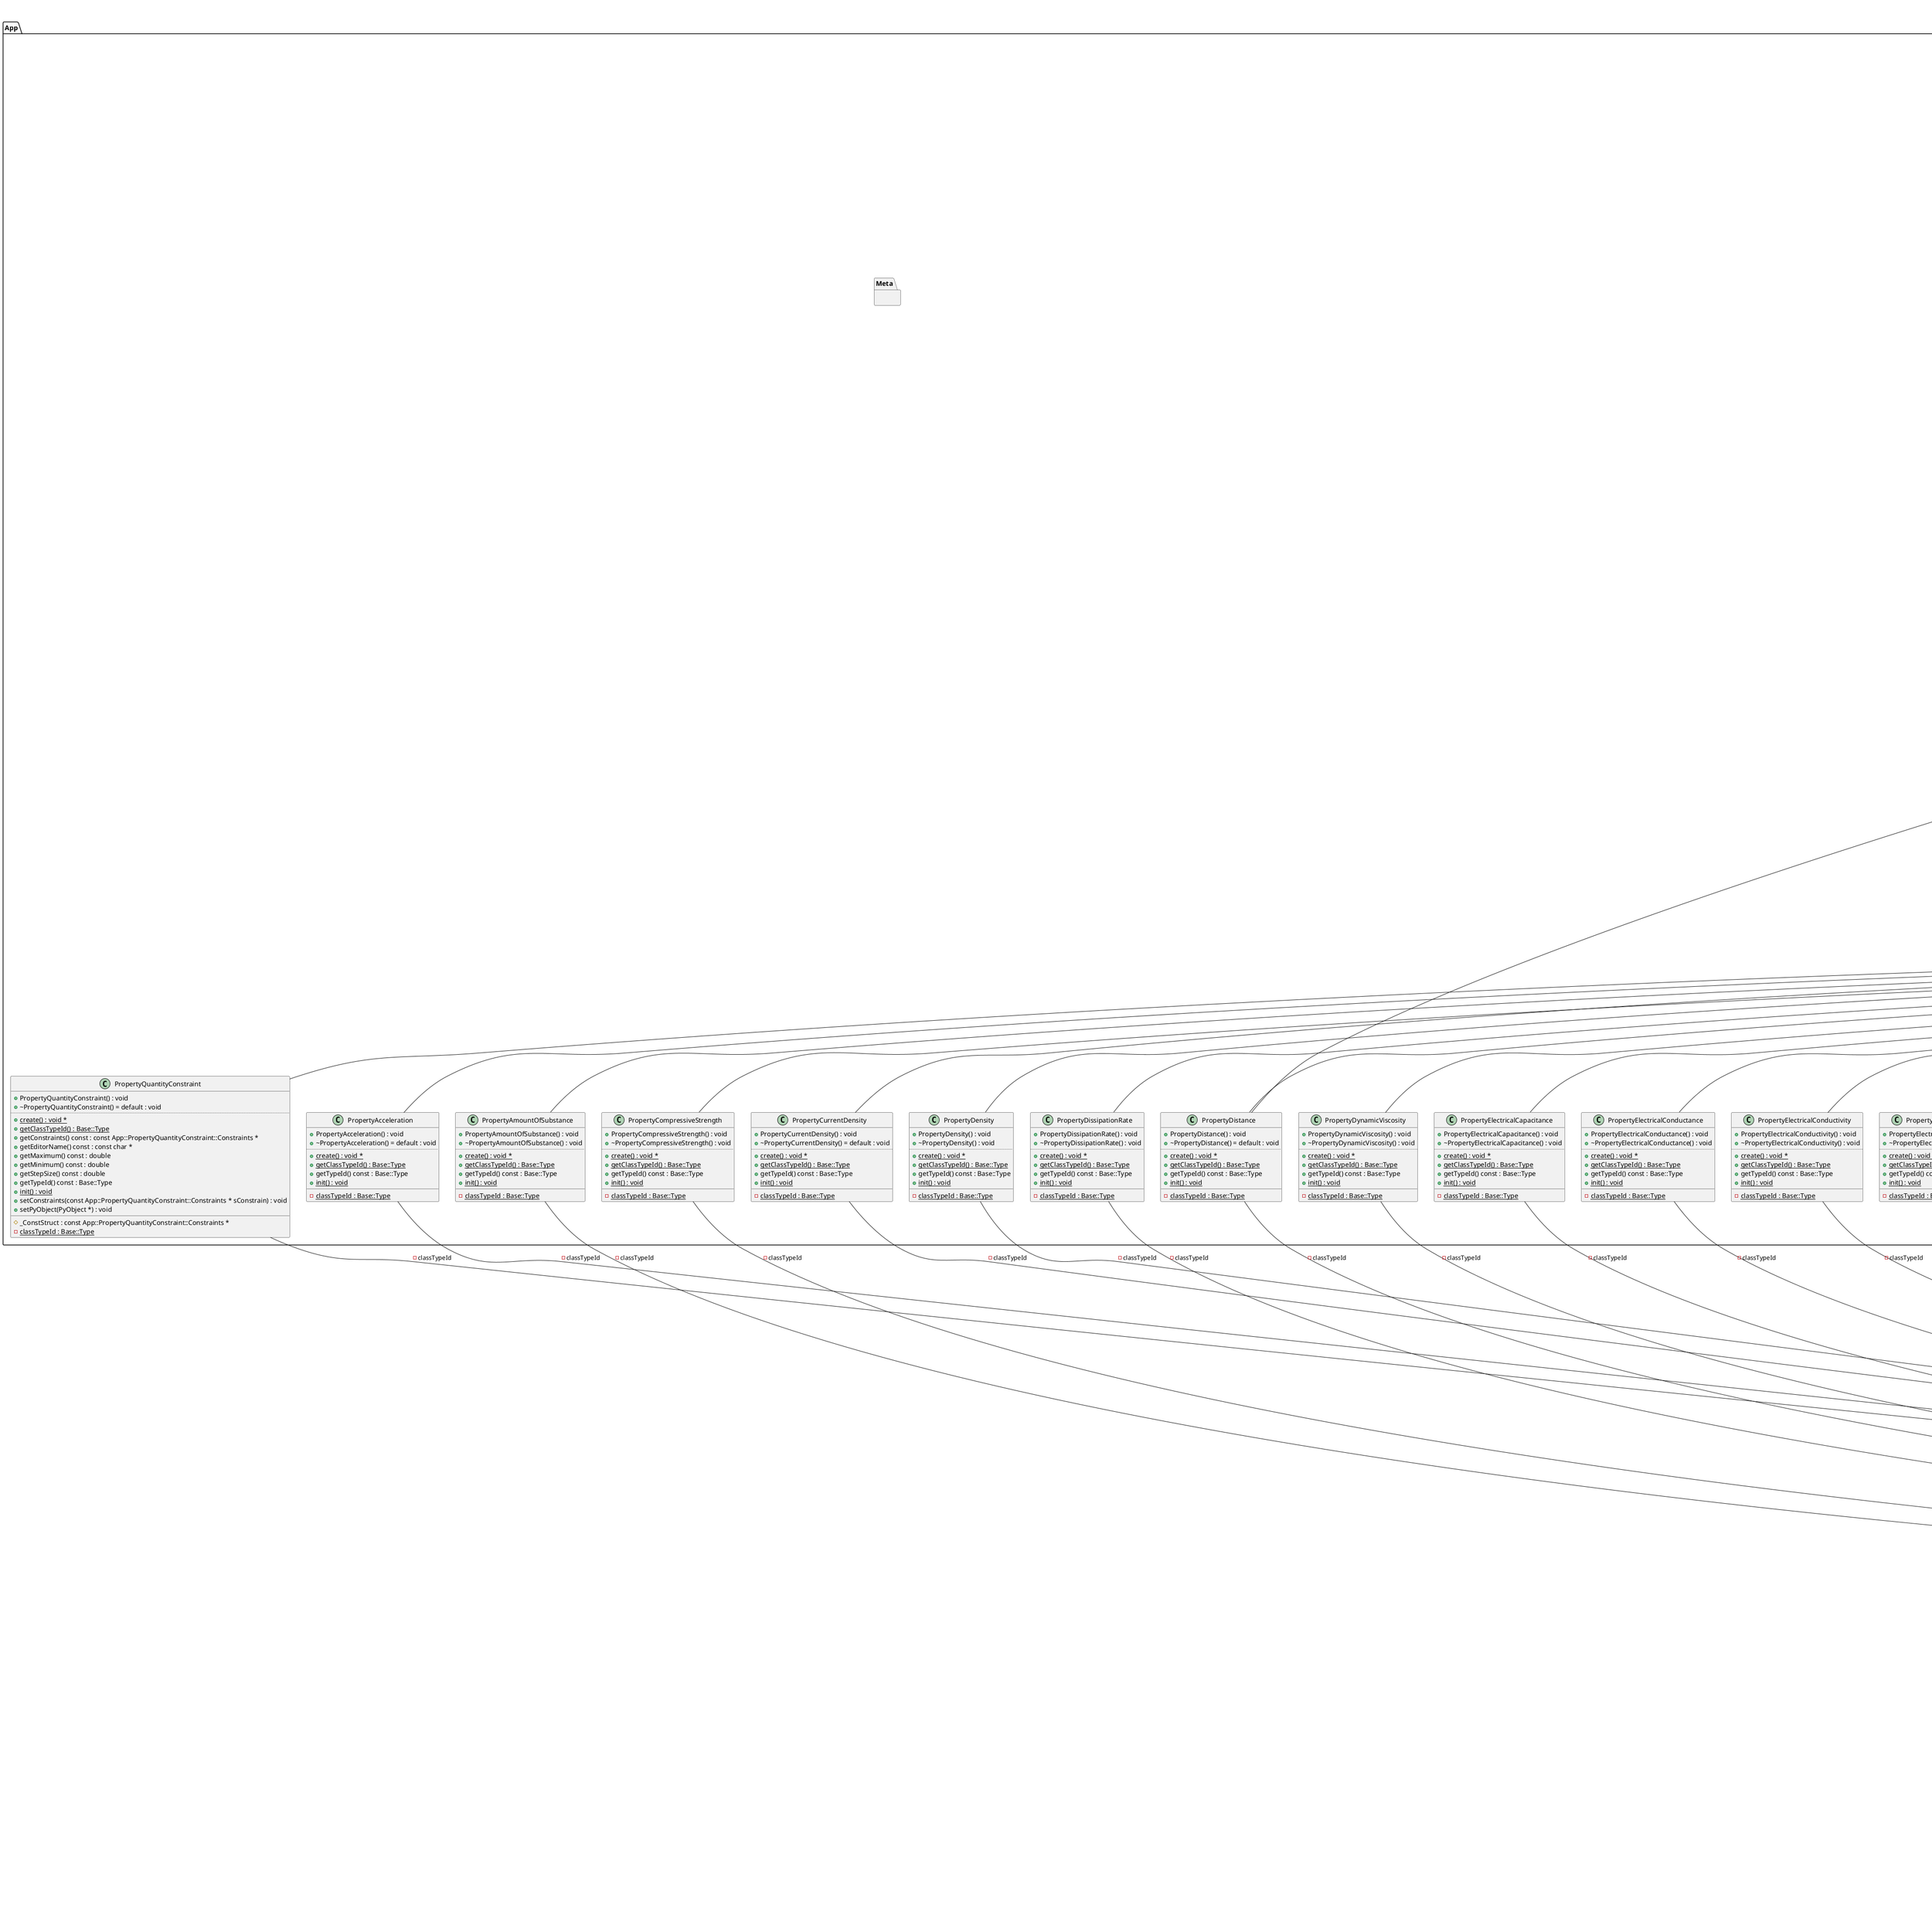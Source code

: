 @startuml
title App::PropertyQuantity context
package [Base] as C_0000701777446892506059 {
class "Type" as C_0001299587473968259399
class C_0001299587473968259399 [[https://github.com/FreeCAD/FreeCAD/blob/f6708547a9bb3f71a4aaade12109f511a72c207c/src/Base/Type.h#L80{Type}]] {
+Type(const Base::Type & type) : void [[[https://github.com/FreeCAD/FreeCAD/blob/f6708547a9bb3f71a4aaade12109f511a72c207c/src/Base/Type.h#L84{Type}]]]
+Type() : void [[[https://github.com/FreeCAD/FreeCAD/blob/f6708547a9bb3f71a4aaade12109f511a72c207c/src/Base/Type.h#L85{Type}]]]
+~Type() : void [[[https://github.com/FreeCAD/FreeCAD/blob/f6708547a9bb3f71a4aaade12109f511a72c207c/src/Base/Type.h#L87{~Type}]]]
..
+operator=(const Base::Type type) : void [[[https://github.com/FreeCAD/FreeCAD/blob/f6708547a9bb3f71a4aaade12109f511a72c207c/src/Base/Type.h#L114{operator=}]]]
..
+operator!=(const Base::Type type) const : bool [[[https://github.com/FreeCAD/FreeCAD/blob/f6708547a9bb3f71a4aaade12109f511a72c207c/src/Base/Type.h#L116{operator!=}]]]
+operator<(const Base::Type type) const : bool [[[https://github.com/FreeCAD/FreeCAD/blob/f6708547a9bb3f71a4aaade12109f511a72c207c/src/Base/Type.h#L118{operator<}]]]
+operator<=(const Base::Type type) const : bool [[[https://github.com/FreeCAD/FreeCAD/blob/f6708547a9bb3f71a4aaade12109f511a72c207c/src/Base/Type.h#L119{operator<=}]]]
+operator==(const Base::Type type) const : bool [[[https://github.com/FreeCAD/FreeCAD/blob/f6708547a9bb3f71a4aaade12109f511a72c207c/src/Base/Type.h#L115{operator==}]]]
+operator>(const Base::Type type) const : bool [[[https://github.com/FreeCAD/FreeCAD/blob/f6708547a9bb3f71a4aaade12109f511a72c207c/src/Base/Type.h#L121{operator>}]]]
+operator>=(const Base::Type type) const : bool [[[https://github.com/FreeCAD/FreeCAD/blob/f6708547a9bb3f71a4aaade12109f511a72c207c/src/Base/Type.h#L120{operator>=}]]]
..
{static} +badType() : Base::Type [[[https://github.com/FreeCAD/FreeCAD/blob/f6708547a9bb3f71a4aaade12109f511a72c207c/src/Base/Type.h#L123{badType}]]]
+createInstance() : void * [[[https://github.com/FreeCAD/FreeCAD/blob/f6708547a9bb3f71a4aaade12109f511a72c207c/src/Base/Type.h#L90{createInstance}]]]
{static} +createInstanceByName(const char * TypeName, bool bLoadModule = false) : void * [[[https://github.com/FreeCAD/FreeCAD/blob/f6708547a9bb3f71a4aaade12109f511a72c207c/src/Base/Type.h#L92{createInstanceByName}]]]
{static} +createType(const Base::Type parent, const char * name, Base::Type::instantiationMethod method = nullptr) : const Base::Type [[[https://github.com/FreeCAD/FreeCAD/blob/f6708547a9bb3f71a4aaade12109f511a72c207c/src/Base/Type.h#L109{createType}]]]
{static} +destruct() : void [[[https://github.com/FreeCAD/FreeCAD/blob/f6708547a9bb3f71a4aaade12109f511a72c207c/src/Base/Type.h#L125{destruct}]]]
{static} +fromKey(unsigned int key) : Base::Type [[[https://github.com/FreeCAD/FreeCAD/blob/f6708547a9bb3f71a4aaade12109f511a72c207c/src/Base/Type.h#L98{fromKey}]]]
{static} +fromName(const char * name) : Base::Type [[[https://github.com/FreeCAD/FreeCAD/blob/f6708547a9bb3f71a4aaade12109f511a72c207c/src/Base/Type.h#L97{fromName}]]]
{static} +getAllDerivedFrom(const Base::Type type, std::vector<Type> & List) : int [[[https://github.com/FreeCAD/FreeCAD/blob/f6708547a9bb3f71a4aaade12109f511a72c207c/src/Base/Type.h#L103{getAllDerivedFrom}]]]
+getKey() const : unsigned int [[[https://github.com/FreeCAD/FreeCAD/blob/f6708547a9bb3f71a4aaade12109f511a72c207c/src/Base/Type.h#L111{getKey}]]]
{static} #getModuleName(const char * ClassName) : std::string [[[https://github.com/FreeCAD/FreeCAD/blob/f6708547a9bb3f71a4aaade12109f511a72c207c/src/Base/Type.h#L128{getModuleName}]]]
+getName() const : const char * [[[https://github.com/FreeCAD/FreeCAD/blob/f6708547a9bb3f71a4aaade12109f511a72c207c/src/Base/Type.h#L99{getName}]]]
{static} +getNumTypes() : int [[[https://github.com/FreeCAD/FreeCAD/blob/f6708547a9bb3f71a4aaade12109f511a72c207c/src/Base/Type.h#L107{getNumTypes}]]]
+getParent() const : const Base::Type [[[https://github.com/FreeCAD/FreeCAD/blob/f6708547a9bb3f71a4aaade12109f511a72c207c/src/Base/Type.h#L100{getParent}]]]
{static} +getTypeIfDerivedFrom(const char * name, const Base::Type parent, bool bLoadModule = false) : Base::Type [[[https://github.com/FreeCAD/FreeCAD/blob/f6708547a9bb3f71a4aaade12109f511a72c207c/src/Base/Type.h#L105{getTypeIfDerivedFrom}]]]
{static} +importModule(const char * TypeName) : void [[[https://github.com/FreeCAD/FreeCAD/blob/f6708547a9bb3f71a4aaade12109f511a72c207c/src/Base/Type.h#L93{importModule}]]]
{static} +init() : void [[[https://github.com/FreeCAD/FreeCAD/blob/f6708547a9bb3f71a4aaade12109f511a72c207c/src/Base/Type.h#L124{init}]]]
+isBad() const : bool [[[https://github.com/FreeCAD/FreeCAD/blob/f6708547a9bb3f71a4aaade12109f511a72c207c/src/Base/Type.h#L112{isBad}]]]
+isDerivedFrom(const Base::Type type) const : bool [[[https://github.com/FreeCAD/FreeCAD/blob/f6708547a9bb3f71a4aaade12109f511a72c207c/src/Base/Type.h#L101{isDerivedFrom}]]]
__
-index : unsigned int [[[https://github.com/FreeCAD/FreeCAD/blob/f6708547a9bb3f71a4aaade12109f511a72c207c/src/Base/Type.h#L134{index}]]]
{static} -loadModuleSet : std::set<std::string> [[[https://github.com/FreeCAD/FreeCAD/blob/f6708547a9bb3f71a4aaade12109f511a72c207c/src/Base/Type.h#L140{loadModuleSet}]]]
{static} -typedata : std::vector<TypeData *> [[[https://github.com/FreeCAD/FreeCAD/blob/f6708547a9bb3f71a4aaade12109f511a72c207c/src/Base/Type.h#L138{typedata}]]]
{static} -typemap : std::map<std::string,unsigned int> [[[https://github.com/FreeCAD/FreeCAD/blob/f6708547a9bb3f71a4aaade12109f511a72c207c/src/Base/Type.h#L137{typemap}]]]
}
class "Unit" as C_0000564629087566479416
class C_0000564629087566479416 [[https://github.com/FreeCAD/FreeCAD/blob/f6708547a9bb3f71a4aaade12109f511a72c207c/src/Base/Unit.h#L58{Unit}]] {
+Unit(int8_t Length, int8_t Mass = 0, int8_t Time = 0, int8_t ElectricCurrent = 0, int8_t ThermodynamicTemperature = 0, int8_t AmountOfSubstance = 0, int8_t LuminousIntensity = 0, int8_t Angle = 0) : void [[[https://github.com/FreeCAD/FreeCAD/blob/f6708547a9bb3f71a4aaade12109f511a72c207c/src/Base/Unit.h#L62{Unit}]]]
+Unit() : void [[[https://github.com/FreeCAD/FreeCAD/blob/f6708547a9bb3f71a4aaade12109f511a72c207c/src/Base/Unit.h#L65{Unit}]]]
+Unit(const Base::Unit &) : void [[[https://github.com/FreeCAD/FreeCAD/blob/f6708547a9bb3f71a4aaade12109f511a72c207c/src/Base/Unit.h#L66{Unit}]]]
+Unit(const QString & expr) : void [[[https://github.com/FreeCAD/FreeCAD/blob/f6708547a9bb3f71a4aaade12109f511a72c207c/src/Base/Unit.h#L67{Unit}]]]
+~Unit() = default : void [[[https://github.com/FreeCAD/FreeCAD/blob/f6708547a9bb3f71a4aaade12109f511a72c207c/src/Base/Unit.h#L69{~Unit}]]]
..
+operator=(const Base::Unit &) : Base::Unit & [[[https://github.com/FreeCAD/FreeCAD/blob/f6708547a9bb3f71a4aaade12109f511a72c207c/src/Base/Unit.h#L80{operator=}]]]
..
+operator!=(const Base::Unit & that) const : bool [[[https://github.com/FreeCAD/FreeCAD/blob/f6708547a9bb3f71a4aaade12109f511a72c207c/src/Base/Unit.h#L79{operator!=}]]]
+operator*(const Base::Unit &) const : Base::Unit [[[https://github.com/FreeCAD/FreeCAD/blob/f6708547a9bb3f71a4aaade12109f511a72c207c/src/Base/Unit.h#L76{operator*}]]]
+operator*=(const Base::Unit & that) : Base::Unit & [[[https://github.com/FreeCAD/FreeCAD/blob/f6708547a9bb3f71a4aaade12109f511a72c207c/src/Base/Unit.h#L74{operator*=}]]]
+operator/(const Base::Unit &) const : Base::Unit [[[https://github.com/FreeCAD/FreeCAD/blob/f6708547a9bb3f71a4aaade12109f511a72c207c/src/Base/Unit.h#L77{operator/}]]]
+operator/=(const Base::Unit & that) : Base::Unit & [[[https://github.com/FreeCAD/FreeCAD/blob/f6708547a9bb3f71a4aaade12109f511a72c207c/src/Base/Unit.h#L75{operator/=}]]]
+operator==(const Base::Unit &) const : bool [[[https://github.com/FreeCAD/FreeCAD/blob/f6708547a9bb3f71a4aaade12109f511a72c207c/src/Base/Unit.h#L78{operator==}]]]
..
+getSignature() const : const Base::UnitSignature & [[[https://github.com/FreeCAD/FreeCAD/blob/f6708547a9bb3f71a4aaade12109f511a72c207c/src/Base/Unit.h#L84{getSignature}]]]
+getString() const : QString [[[https://github.com/FreeCAD/FreeCAD/blob/f6708547a9bb3f71a4aaade12109f511a72c207c/src/Base/Unit.h#L87{getString}]]]
+getTypeString() const : QString [[[https://github.com/FreeCAD/FreeCAD/blob/f6708547a9bb3f71a4aaade12109f511a72c207c/src/Base/Unit.h#L89{getTypeString}]]]
+isEmpty() const : bool [[[https://github.com/FreeCAD/FreeCAD/blob/f6708547a9bb3f71a4aaade12109f511a72c207c/src/Base/Unit.h#L85{isEmpty}]]]
+pow(double exp) const : Base::Unit [[[https://github.com/FreeCAD/FreeCAD/blob/f6708547a9bb3f71a4aaade12109f511a72c207c/src/Base/Unit.h#L81{pow}]]]
__
{static} +Acceleration : Base::Unit [[[https://github.com/FreeCAD/FreeCAD/blob/f6708547a9bb3f71a4aaade12109f511a72c207c/src/Base/Unit.h#L109{Acceleration}]]]
{static} +AmountOfSubstance : Base::Unit [[[https://github.com/FreeCAD/FreeCAD/blob/f6708547a9bb3f71a4aaade12109f511a72c207c/src/Base/Unit.h#L125{AmountOfSubstance}]]]
{static} +Angle : Base::Unit [[[https://github.com/FreeCAD/FreeCAD/blob/f6708547a9bb3f71a4aaade12109f511a72c207c/src/Base/Unit.h#L99{Angle}]]]
{static} +AngleOfFriction : Base::Unit [[[https://github.com/FreeCAD/FreeCAD/blob/f6708547a9bb3f71a4aaade12109f511a72c207c/src/Base/Unit.h#L100{AngleOfFriction}]]]
{static} +Area : Base::Unit [[[https://github.com/FreeCAD/FreeCAD/blob/f6708547a9bb3f71a4aaade12109f511a72c207c/src/Base/Unit.h#L104{Area}]]]
{static} +CompressiveStrength : Base::Unit [[[https://github.com/FreeCAD/FreeCAD/blob/f6708547a9bb3f71a4aaade12109f511a72c207c/src/Base/Unit.h#L129{CompressiveStrength}]]]
{static} +CurrentDensity : Base::Unit [[[https://github.com/FreeCAD/FreeCAD/blob/f6708547a9bb3f71a4aaade12109f511a72c207c/src/Base/Unit.h#L112{CurrentDensity}]]]
{static} +Density : Base::Unit [[[https://github.com/FreeCAD/FreeCAD/blob/f6708547a9bb3f71a4aaade12109f511a72c207c/src/Base/Unit.h#L102{Density}]]]
{static} +DissipationRate : Base::Unit [[[https://github.com/FreeCAD/FreeCAD/blob/f6708547a9bb3f71a4aaade12109f511a72c207c/src/Base/Unit.h#L154{DissipationRate}]]]
{static} +DynamicViscosity : Base::Unit [[[https://github.com/FreeCAD/FreeCAD/blob/f6708547a9bb3f71a4aaade12109f511a72c207c/src/Base/Unit.h#L150{DynamicViscosity}]]]
{static} +ElectricCharge : Base::Unit [[[https://github.com/FreeCAD/FreeCAD/blob/f6708547a9bb3f71a4aaade12109f511a72c207c/src/Base/Unit.h#L115{ElectricCharge}]]]
{static} +ElectricCurrent : Base::Unit [[[https://github.com/FreeCAD/FreeCAD/blob/f6708547a9bb3f71a4aaade12109f511a72c207c/src/Base/Unit.h#L113{ElectricCurrent}]]]
{static} +ElectricPotential : Base::Unit [[[https://github.com/FreeCAD/FreeCAD/blob/f6708547a9bb3f71a4aaade12109f511a72c207c/src/Base/Unit.h#L114{ElectricPotential}]]]
{static} +ElectricalCapacitance : Base::Unit [[[https://github.com/FreeCAD/FreeCAD/blob/f6708547a9bb3f71a4aaade12109f511a72c207c/src/Base/Unit.h#L120{ElectricalCapacitance}]]]
{static} +ElectricalConductance : Base::Unit [[[https://github.com/FreeCAD/FreeCAD/blob/f6708547a9bb3f71a4aaade12109f511a72c207c/src/Base/Unit.h#L122{ElectricalConductance}]]]
{static} +ElectricalConductivity : Base::Unit [[[https://github.com/FreeCAD/FreeCAD/blob/f6708547a9bb3f71a4aaade12109f511a72c207c/src/Base/Unit.h#L124{ElectricalConductivity}]]]
{static} +ElectricalInductance : Base::Unit [[[https://github.com/FreeCAD/FreeCAD/blob/f6708547a9bb3f71a4aaade12109f511a72c207c/src/Base/Unit.h#L121{ElectricalInductance}]]]
{static} +ElectricalResistance : Base::Unit [[[https://github.com/FreeCAD/FreeCAD/blob/f6708547a9bb3f71a4aaade12109f511a72c207c/src/Base/Unit.h#L123{ElectricalResistance}]]]
{static} +Force : Base::Unit [[[https://github.com/FreeCAD/FreeCAD/blob/f6708547a9bb3f71a4aaade12109f511a72c207c/src/Base/Unit.h#L139{Force}]]]
{static} +Frequency : Base::Unit [[[https://github.com/FreeCAD/FreeCAD/blob/f6708547a9bb3f71a4aaade12109f511a72c207c/src/Base/Unit.h#L107{Frequency}]]]
{static} +HeatFlux : Base::Unit [[[https://github.com/FreeCAD/FreeCAD/blob/f6708547a9bb3f71a4aaade12109f511a72c207c/src/Base/Unit.h#L149{HeatFlux}]]]
{static} +InverseArea : Base::Unit [[[https://github.com/FreeCAD/FreeCAD/blob/f6708547a9bb3f71a4aaade12109f511a72c207c/src/Base/Unit.h#L157{InverseArea}]]]
{static} +InverseLength : Base::Unit [[[https://github.com/FreeCAD/FreeCAD/blob/f6708547a9bb3f71a4aaade12109f511a72c207c/src/Base/Unit.h#L156{InverseLength}]]]
{static} +InverseVolume : Base::Unit [[[https://github.com/FreeCAD/FreeCAD/blob/f6708547a9bb3f71a4aaade12109f511a72c207c/src/Base/Unit.h#L158{InverseVolume}]]]
{static} +KinematicViscosity : Base::Unit [[[https://github.com/FreeCAD/FreeCAD/blob/f6708547a9bb3f71a4aaade12109f511a72c207c/src/Base/Unit.h#L151{KinematicViscosity}]]]
{static} +Length : Base::Unit [[[https://github.com/FreeCAD/FreeCAD/blob/f6708547a9bb3f71a4aaade12109f511a72c207c/src/Base/Unit.h#L94{Length}]]]
{static} +LuminousIntensity : Base::Unit [[[https://github.com/FreeCAD/FreeCAD/blob/f6708547a9bb3f71a4aaade12109f511a72c207c/src/Base/Unit.h#L126{LuminousIntensity}]]]
{static} +MagneticFieldStrength : Base::Unit [[[https://github.com/FreeCAD/FreeCAD/blob/f6708547a9bb3f71a4aaade12109f511a72c207c/src/Base/Unit.h#L116{MagneticFieldStrength}]]]
{static} +MagneticFlux : Base::Unit [[[https://github.com/FreeCAD/FreeCAD/blob/f6708547a9bb3f71a4aaade12109f511a72c207c/src/Base/Unit.h#L117{MagneticFlux}]]]
{static} +MagneticFluxDensity : Base::Unit [[[https://github.com/FreeCAD/FreeCAD/blob/f6708547a9bb3f71a4aaade12109f511a72c207c/src/Base/Unit.h#L118{MagneticFluxDensity}]]]
{static} +Magnetization : Base::Unit [[[https://github.com/FreeCAD/FreeCAD/blob/f6708547a9bb3f71a4aaade12109f511a72c207c/src/Base/Unit.h#L119{Magnetization}]]]
{static} +Mass : Base::Unit [[[https://github.com/FreeCAD/FreeCAD/blob/f6708547a9bb3f71a4aaade12109f511a72c207c/src/Base/Unit.h#L96{Mass}]]]
{static} +Power : Base::Unit [[[https://github.com/FreeCAD/FreeCAD/blob/f6708547a9bb3f71a4aaade12109f511a72c207c/src/Base/Unit.h#L141{Power}]]]
{static} +Pressure : Base::Unit [[[https://github.com/FreeCAD/FreeCAD/blob/f6708547a9bb3f71a4aaade12109f511a72c207c/src/Base/Unit.h#L130{Pressure}]]]
{static} +ShearModulus : Base::Unit [[[https://github.com/FreeCAD/FreeCAD/blob/f6708547a9bb3f71a4aaade12109f511a72c207c/src/Base/Unit.h#L131{ShearModulus}]]]
#Sig : Base::UnitSignature [[[https://github.com/FreeCAD/FreeCAD/blob/f6708547a9bb3f71a4aaade12109f511a72c207c/src/Base/Unit.h#L162{Sig}]]]
{static} +SpecificEnergy : Base::Unit [[[https://github.com/FreeCAD/FreeCAD/blob/f6708547a9bb3f71a4aaade12109f511a72c207c/src/Base/Unit.h#L143{SpecificEnergy}]]]
{static} +SpecificHeat : Base::Unit [[[https://github.com/FreeCAD/FreeCAD/blob/f6708547a9bb3f71a4aaade12109f511a72c207c/src/Base/Unit.h#L147{SpecificHeat}]]]
{static} +Stiffness : Base::Unit [[[https://github.com/FreeCAD/FreeCAD/blob/f6708547a9bb3f71a4aaade12109f511a72c207c/src/Base/Unit.h#L137{Stiffness}]]]
{static} +Stress : Base::Unit [[[https://github.com/FreeCAD/FreeCAD/blob/f6708547a9bb3f71a4aaade12109f511a72c207c/src/Base/Unit.h#L132{Stress}]]]
{static} +Temperature : Base::Unit [[[https://github.com/FreeCAD/FreeCAD/blob/f6708547a9bb3f71a4aaade12109f511a72c207c/src/Base/Unit.h#L110{Temperature}]]]
{static} +ThermalConductivity : Base::Unit [[[https://github.com/FreeCAD/FreeCAD/blob/f6708547a9bb3f71a4aaade12109f511a72c207c/src/Base/Unit.h#L144{ThermalConductivity}]]]
{static} +ThermalExpansionCoefficient : Base::Unit [[[https://github.com/FreeCAD/FreeCAD/blob/f6708547a9bb3f71a4aaade12109f511a72c207c/src/Base/Unit.h#L145{ThermalExpansionCoefficient}]]]
{static} +ThermalTransferCoefficient : Base::Unit [[[https://github.com/FreeCAD/FreeCAD/blob/f6708547a9bb3f71a4aaade12109f511a72c207c/src/Base/Unit.h#L148{ThermalTransferCoefficient}]]]
{static} +TimeSpan : Base::Unit [[[https://github.com/FreeCAD/FreeCAD/blob/f6708547a9bb3f71a4aaade12109f511a72c207c/src/Base/Unit.h#L106{TimeSpan}]]]
{static} +UltimateTensileStrength : Base::Unit [[[https://github.com/FreeCAD/FreeCAD/blob/f6708547a9bb3f71a4aaade12109f511a72c207c/src/Base/Unit.h#L133{UltimateTensileStrength}]]]
{static} +VacuumPermittivity : Base::Unit [[[https://github.com/FreeCAD/FreeCAD/blob/f6708547a9bb3f71a4aaade12109f511a72c207c/src/Base/Unit.h#L152{VacuumPermittivity}]]]
{static} +Velocity : Base::Unit [[[https://github.com/FreeCAD/FreeCAD/blob/f6708547a9bb3f71a4aaade12109f511a72c207c/src/Base/Unit.h#L108{Velocity}]]]
{static} +Volume : Base::Unit [[[https://github.com/FreeCAD/FreeCAD/blob/f6708547a9bb3f71a4aaade12109f511a72c207c/src/Base/Unit.h#L105{Volume}]]]
{static} +VolumeFlowRate : Base::Unit [[[https://github.com/FreeCAD/FreeCAD/blob/f6708547a9bb3f71a4aaade12109f511a72c207c/src/Base/Unit.h#L153{VolumeFlowRate}]]]
{static} +VolumetricThermalExpansionCoefficient : Base::Unit [[[https://github.com/FreeCAD/FreeCAD/blob/f6708547a9bb3f71a4aaade12109f511a72c207c/src/Base/Unit.h#L146{VolumetricThermalExpansionCoefficient}]]]
{static} +Work : Base::Unit [[[https://github.com/FreeCAD/FreeCAD/blob/f6708547a9bb3f71a4aaade12109f511a72c207c/src/Base/Unit.h#L140{Work}]]]
{static} +YieldStrength : Base::Unit [[[https://github.com/FreeCAD/FreeCAD/blob/f6708547a9bb3f71a4aaade12109f511a72c207c/src/Base/Unit.h#L134{YieldStrength}]]]
{static} +YoungsModulus : Base::Unit [[[https://github.com/FreeCAD/FreeCAD/blob/f6708547a9bb3f71a4aaade12109f511a72c207c/src/Base/Unit.h#L135{YoungsModulus}]]]
}
}
package [App] as C_0002285326295477687690 {
class "PropertyFloat" as C_0001610928553715896688
class C_0001610928553715896688 [[https://github.com/FreeCAD/FreeCAD/blob/f6708547a9bb3f71a4aaade12109f511a72c207c/src/App/PropertyStandard.h#L491{PropertyFloat}]] {
+PropertyFloat() : void [[[https://github.com/FreeCAD/FreeCAD/blob/f6708547a9bb3f71a4aaade12109f511a72c207c/src/App/PropertyStandard.h#L499{PropertyFloat}]]]
+~PropertyFloat() : void [[[https://github.com/FreeCAD/FreeCAD/blob/f6708547a9bb3f71a4aaade12109f511a72c207c/src/App/PropertyStandard.h#L505{~PropertyFloat}]]]
..
+Copy() const : App::Property * [[[https://github.com/FreeCAD/FreeCAD/blob/f6708547a9bb3f71a4aaade12109f511a72c207c/src/App/PropertyStandard.h#L519{Copy}]]]
+Paste(const App::Property & from) : void [[[https://github.com/FreeCAD/FreeCAD/blob/f6708547a9bb3f71a4aaade12109f511a72c207c/src/App/PropertyStandard.h#L520{Paste}]]]
+Restore(Base::XMLReader & reader) : void [[[https://github.com/FreeCAD/FreeCAD/blob/f6708547a9bb3f71a4aaade12109f511a72c207c/src/App/PropertyStandard.h#L517{Restore}]]]
+Save(Base::Writer & writer) const : void [[[https://github.com/FreeCAD/FreeCAD/blob/f6708547a9bb3f71a4aaade12109f511a72c207c/src/App/PropertyStandard.h#L516{Save}]]]
{static} +create() : void * [[[https://github.com/FreeCAD/FreeCAD/blob/f6708547a9bb3f71a4aaade12109f511a72c207c/src/App/PropertyStandard.h#L493{create}]]]
{static} +getClassTypeId() : Base::Type [[[https://github.com/FreeCAD/FreeCAD/blob/f6708547a9bb3f71a4aaade12109f511a72c207c/src/App/PropertyStandard.h#L493{getClassTypeId}]]]
+getEditorName() const : const char * [[[https://github.com/FreeCAD/FreeCAD/blob/f6708547a9bb3f71a4aaade12109f511a72c207c/src/App/PropertyStandard.h#L511{getEditorName}]]]
+getMemSize() const : unsigned int [[[https://github.com/FreeCAD/FreeCAD/blob/f6708547a9bb3f71a4aaade12109f511a72c207c/src/App/PropertyStandard.h#L522{getMemSize}]]]
+getPathValue(const App::ObjectIdentifier & path) const : const boost::any [[[https://github.com/FreeCAD/FreeCAD/blob/f6708547a9bb3f71a4aaade12109f511a72c207c/src/App/PropertyStandard.h#L525{getPathValue}]]]
+getPyObject() : PyObject * [[[https://github.com/FreeCAD/FreeCAD/blob/f6708547a9bb3f71a4aaade12109f511a72c207c/src/App/PropertyStandard.h#L513{getPyObject}]]]
+getTypeId() const : Base::Type [[[https://github.com/FreeCAD/FreeCAD/blob/f6708547a9bb3f71a4aaade12109f511a72c207c/src/App/PropertyStandard.h#L493{getTypeId}]]]
+getValue() const : double [[[https://github.com/FreeCAD/FreeCAD/blob/f6708547a9bb3f71a4aaade12109f511a72c207c/src/App/PropertyStandard.h#L509{getValue}]]]
{static} +init() : void [[[https://github.com/FreeCAD/FreeCAD/blob/f6708547a9bb3f71a4aaade12109f511a72c207c/src/App/PropertyStandard.h#L493{init}]]]
+isSame(const App::Property & other) const : bool [[[https://github.com/FreeCAD/FreeCAD/blob/f6708547a9bb3f71a4aaade12109f511a72c207c/src/App/PropertyStandard.h#L527{isSame}]]]
+setPathValue(const App::ObjectIdentifier & path, const boost::any & value) : void [[[https://github.com/FreeCAD/FreeCAD/blob/f6708547a9bb3f71a4aaade12109f511a72c207c/src/App/PropertyStandard.h#L524{setPathValue}]]]
+setPyObject(PyObject *) : void [[[https://github.com/FreeCAD/FreeCAD/blob/f6708547a9bb3f71a4aaade12109f511a72c207c/src/App/PropertyStandard.h#L514{setPyObject}]]]
+setValue(double lValue) : void [[[https://github.com/FreeCAD/FreeCAD/blob/f6708547a9bb3f71a4aaade12109f511a72c207c/src/App/PropertyStandard.h#L508{setValue}]]]
__
#_dValue : double [[[https://github.com/FreeCAD/FreeCAD/blob/f6708547a9bb3f71a4aaade12109f511a72c207c/src/App/PropertyStandard.h#L535{_dValue}]]]
{static} -classTypeId : Base::Type [[[https://github.com/FreeCAD/FreeCAD/blob/f6708547a9bb3f71a4aaade12109f511a72c207c/src/App/PropertyStandard.h#L493{classTypeId}]]]
}
class "PropertyQuantity" as C_0001783676630098818402
class C_0001783676630098818402 [[https://github.com/FreeCAD/FreeCAD/blob/f6708547a9bb3f71a4aaade12109f511a72c207c/src/App/PropertyUnits.h#L42{PropertyQuantity}]] {
+PropertyQuantity() = default : void [[[https://github.com/FreeCAD/FreeCAD/blob/f6708547a9bb3f71a4aaade12109f511a72c207c/src/App/PropertyUnits.h#L47{PropertyQuantity}]]]
+~PropertyQuantity() = default : void [[[https://github.com/FreeCAD/FreeCAD/blob/f6708547a9bb3f71a4aaade12109f511a72c207c/src/App/PropertyUnits.h#L48{~PropertyQuantity}]]]
..
{static} +create() : void * [[[https://github.com/FreeCAD/FreeCAD/blob/f6708547a9bb3f71a4aaade12109f511a72c207c/src/App/PropertyUnits.h#L44{create}]]]
#createQuantityFromPy(PyObject * value) : Base::Quantity [[[https://github.com/FreeCAD/FreeCAD/blob/f6708547a9bb3f71a4aaade12109f511a72c207c/src/App/PropertyUnits.h#L75{createQuantityFromPy}]]]
{static} +getClassTypeId() : Base::Type [[[https://github.com/FreeCAD/FreeCAD/blob/f6708547a9bb3f71a4aaade12109f511a72c207c/src/App/PropertyUnits.h#L44{getClassTypeId}]]]
+getEditorName() const : const char * [[[https://github.com/FreeCAD/FreeCAD/blob/f6708547a9bb3f71a4aaade12109f511a72c207c/src/App/PropertyUnits.h#L52{getEditorName}]]]
+getPathValue(const App::ObjectIdentifier & path) const : const boost::any [[[https://github.com/FreeCAD/FreeCAD/blob/f6708547a9bb3f71a4aaade12109f511a72c207c/src/App/PropertyUnits.h#L64{getPathValue}]]]
+getPyObject() : PyObject * [[[https://github.com/FreeCAD/FreeCAD/blob/f6708547a9bb3f71a4aaade12109f511a72c207c/src/App/PropertyUnits.h#L54{getPyObject}]]]
+getQuantityValue() const : Base::Quantity [[[https://github.com/FreeCAD/FreeCAD/blob/f6708547a9bb3f71a4aaade12109f511a72c207c/src/App/PropertyUnits.h#L50{getQuantityValue}]]]
+getTypeId() const : Base::Type [[[https://github.com/FreeCAD/FreeCAD/blob/f6708547a9bb3f71a4aaade12109f511a72c207c/src/App/PropertyUnits.h#L44{getTypeId}]]]
+getUnit() const : const Base::Unit & [[[https://github.com/FreeCAD/FreeCAD/blob/f6708547a9bb3f71a4aaade12109f511a72c207c/src/App/PropertyUnits.h#L58{getUnit}]]]
+getValue() const : double [[[https://github.com/FreeCAD/FreeCAD/blob/f6708547a9bb3f71a4aaade12109f511a72c207c/src/App/PropertyUnits.h#L61{getValue}]]]
{static} +init() : void [[[https://github.com/FreeCAD/FreeCAD/blob/f6708547a9bb3f71a4aaade12109f511a72c207c/src/App/PropertyUnits.h#L44{init}]]]
+isSame(const App::Property & other) const : bool [[[https://github.com/FreeCAD/FreeCAD/blob/f6708547a9bb3f71a4aaade12109f511a72c207c/src/App/PropertyUnits.h#L66{isSame}]]]
+setPathValue(const App::ObjectIdentifier & path, const boost::any & value) : void [[[https://github.com/FreeCAD/FreeCAD/blob/f6708547a9bb3f71a4aaade12109f511a72c207c/src/App/PropertyUnits.h#L63{setPathValue}]]]
+setPyObject(PyObject *) : void [[[https://github.com/FreeCAD/FreeCAD/blob/f6708547a9bb3f71a4aaade12109f511a72c207c/src/App/PropertyUnits.h#L55{setPyObject}]]]
+setUnit(const Base::Unit & u) : void [[[https://github.com/FreeCAD/FreeCAD/blob/f6708547a9bb3f71a4aaade12109f511a72c207c/src/App/PropertyUnits.h#L57{setUnit}]]]
+setValue(double lValue) : void [[[https://github.com/FreeCAD/FreeCAD/blob/f6708547a9bb3f71a4aaade12109f511a72c207c/src/App/PropertyUnits.h#L60{setValue}]]]
__
#_Unit : Base::Unit [[[https://github.com/FreeCAD/FreeCAD/blob/f6708547a9bb3f71a4aaade12109f511a72c207c/src/App/PropertyUnits.h#L76{_Unit}]]]
{static} -classTypeId : Base::Type [[[https://github.com/FreeCAD/FreeCAD/blob/f6708547a9bb3f71a4aaade12109f511a72c207c/src/App/PropertyUnits.h#L44{classTypeId}]]]
}
class "PropertyQuantityConstraint" as C_0001485708499038020569
class C_0001485708499038020569 [[https://github.com/FreeCAD/FreeCAD/blob/f6708547a9bb3f71a4aaade12109f511a72c207c/src/App/PropertyUnits.h#L82{PropertyQuantityConstraint}]] {
+PropertyQuantityConstraint() : void [[[https://github.com/FreeCAD/FreeCAD/blob/f6708547a9bb3f71a4aaade12109f511a72c207c/src/App/PropertyUnits.h#L87{PropertyQuantityConstraint}]]]
+~PropertyQuantityConstraint() = default : void [[[https://github.com/FreeCAD/FreeCAD/blob/f6708547a9bb3f71a4aaade12109f511a72c207c/src/App/PropertyUnits.h#L88{~PropertyQuantityConstraint}]]]
..
{static} +create() : void * [[[https://github.com/FreeCAD/FreeCAD/blob/f6708547a9bb3f71a4aaade12109f511a72c207c/src/App/PropertyUnits.h#L84{create}]]]
{static} +getClassTypeId() : Base::Type [[[https://github.com/FreeCAD/FreeCAD/blob/f6708547a9bb3f71a4aaade12109f511a72c207c/src/App/PropertyUnits.h#L84{getClassTypeId}]]]
+getConstraints() const : const App::PropertyQuantityConstraint::Constraints * [[[https://github.com/FreeCAD/FreeCAD/blob/f6708547a9bb3f71a4aaade12109f511a72c207c/src/App/PropertyUnits.h#L106{getConstraints}]]]
+getEditorName() const : const char * [[[https://github.com/FreeCAD/FreeCAD/blob/f6708547a9bb3f71a4aaade12109f511a72c207c/src/App/PropertyUnits.h#L113{getEditorName}]]]
+getMaximum() const : double [[[https://github.com/FreeCAD/FreeCAD/blob/f6708547a9bb3f71a4aaade12109f511a72c207c/src/App/PropertyUnits.h#L110{getMaximum}]]]
+getMinimum() const : double [[[https://github.com/FreeCAD/FreeCAD/blob/f6708547a9bb3f71a4aaade12109f511a72c207c/src/App/PropertyUnits.h#L109{getMinimum}]]]
+getStepSize() const : double [[[https://github.com/FreeCAD/FreeCAD/blob/f6708547a9bb3f71a4aaade12109f511a72c207c/src/App/PropertyUnits.h#L111{getStepSize}]]]
+getTypeId() const : Base::Type [[[https://github.com/FreeCAD/FreeCAD/blob/f6708547a9bb3f71a4aaade12109f511a72c207c/src/App/PropertyUnits.h#L84{getTypeId}]]]
{static} +init() : void [[[https://github.com/FreeCAD/FreeCAD/blob/f6708547a9bb3f71a4aaade12109f511a72c207c/src/App/PropertyUnits.h#L84{init}]]]
+setConstraints(const App::PropertyQuantityConstraint::Constraints * sConstrain) : void [[[https://github.com/FreeCAD/FreeCAD/blob/f6708547a9bb3f71a4aaade12109f511a72c207c/src/App/PropertyUnits.h#L104{setConstraints}]]]
+setPyObject(PyObject *) : void [[[https://github.com/FreeCAD/FreeCAD/blob/f6708547a9bb3f71a4aaade12109f511a72c207c/src/App/PropertyUnits.h#L114{setPyObject}]]]
__
#_ConstStruct : const App::PropertyQuantityConstraint::Constraints * [[[https://github.com/FreeCAD/FreeCAD/blob/f6708547a9bb3f71a4aaade12109f511a72c207c/src/App/PropertyUnits.h#L118{_ConstStruct}]]]
{static} -classTypeId : Base::Type [[[https://github.com/FreeCAD/FreeCAD/blob/f6708547a9bb3f71a4aaade12109f511a72c207c/src/App/PropertyUnits.h#L84{classTypeId}]]]
}
class "PropertyAcceleration" as C_0000640679404100464309
class C_0000640679404100464309 [[https://github.com/FreeCAD/FreeCAD/blob/f6708547a9bb3f71a4aaade12109f511a72c207c/src/App/PropertyUnits.h#L129{PropertyAcceleration}]] {
+PropertyAcceleration() : void [[[https://github.com/FreeCAD/FreeCAD/blob/f6708547a9bb3f71a4aaade12109f511a72c207c/src/App/PropertyUnits.h#L134{PropertyAcceleration}]]]
+~PropertyAcceleration() = default : void [[[https://github.com/FreeCAD/FreeCAD/blob/f6708547a9bb3f71a4aaade12109f511a72c207c/src/App/PropertyUnits.h#L135{~PropertyAcceleration}]]]
..
{static} +create() : void * [[[https://github.com/FreeCAD/FreeCAD/blob/f6708547a9bb3f71a4aaade12109f511a72c207c/src/App/PropertyUnits.h#L131{create}]]]
{static} +getClassTypeId() : Base::Type [[[https://github.com/FreeCAD/FreeCAD/blob/f6708547a9bb3f71a4aaade12109f511a72c207c/src/App/PropertyUnits.h#L131{getClassTypeId}]]]
+getTypeId() const : Base::Type [[[https://github.com/FreeCAD/FreeCAD/blob/f6708547a9bb3f71a4aaade12109f511a72c207c/src/App/PropertyUnits.h#L131{getTypeId}]]]
{static} +init() : void [[[https://github.com/FreeCAD/FreeCAD/blob/f6708547a9bb3f71a4aaade12109f511a72c207c/src/App/PropertyUnits.h#L131{init}]]]
__
{static} -classTypeId : Base::Type [[[https://github.com/FreeCAD/FreeCAD/blob/f6708547a9bb3f71a4aaade12109f511a72c207c/src/App/PropertyUnits.h#L131{classTypeId}]]]
}
class "PropertyAmountOfSubstance" as C_0001129277383189935548
class C_0001129277383189935548 [[https://github.com/FreeCAD/FreeCAD/blob/f6708547a9bb3f71a4aaade12109f511a72c207c/src/App/PropertyUnits.h#L142{PropertyAmountOfSubstance}]] {
+PropertyAmountOfSubstance() : void [[[https://github.com/FreeCAD/FreeCAD/blob/f6708547a9bb3f71a4aaade12109f511a72c207c/src/App/PropertyUnits.h#L147{PropertyAmountOfSubstance}]]]
+~PropertyAmountOfSubstance() : void [[[https://github.com/FreeCAD/FreeCAD/blob/f6708547a9bb3f71a4aaade12109f511a72c207c/src/App/PropertyUnits.h#L148{~PropertyAmountOfSubstance}]]]
..
{static} +create() : void * [[[https://github.com/FreeCAD/FreeCAD/blob/f6708547a9bb3f71a4aaade12109f511a72c207c/src/App/PropertyUnits.h#L144{create}]]]
{static} +getClassTypeId() : Base::Type [[[https://github.com/FreeCAD/FreeCAD/blob/f6708547a9bb3f71a4aaade12109f511a72c207c/src/App/PropertyUnits.h#L144{getClassTypeId}]]]
+getTypeId() const : Base::Type [[[https://github.com/FreeCAD/FreeCAD/blob/f6708547a9bb3f71a4aaade12109f511a72c207c/src/App/PropertyUnits.h#L144{getTypeId}]]]
{static} +init() : void [[[https://github.com/FreeCAD/FreeCAD/blob/f6708547a9bb3f71a4aaade12109f511a72c207c/src/App/PropertyUnits.h#L144{init}]]]
__
{static} -classTypeId : Base::Type [[[https://github.com/FreeCAD/FreeCAD/blob/f6708547a9bb3f71a4aaade12109f511a72c207c/src/App/PropertyUnits.h#L144{classTypeId}]]]
}
class "PropertyCompressiveStrength" as C_0001887300985903283669
class C_0001887300985903283669 [[https://github.com/FreeCAD/FreeCAD/blob/f6708547a9bb3f71a4aaade12109f511a72c207c/src/App/PropertyUnits.h#L183{PropertyCompressiveStrength}]] {
+PropertyCompressiveStrength() : void [[[https://github.com/FreeCAD/FreeCAD/blob/f6708547a9bb3f71a4aaade12109f511a72c207c/src/App/PropertyUnits.h#L188{PropertyCompressiveStrength}]]]
+~PropertyCompressiveStrength() : void [[[https://github.com/FreeCAD/FreeCAD/blob/f6708547a9bb3f71a4aaade12109f511a72c207c/src/App/PropertyUnits.h#L189{~PropertyCompressiveStrength}]]]
..
{static} +create() : void * [[[https://github.com/FreeCAD/FreeCAD/blob/f6708547a9bb3f71a4aaade12109f511a72c207c/src/App/PropertyUnits.h#L185{create}]]]
{static} +getClassTypeId() : Base::Type [[[https://github.com/FreeCAD/FreeCAD/blob/f6708547a9bb3f71a4aaade12109f511a72c207c/src/App/PropertyUnits.h#L185{getClassTypeId}]]]
+getTypeId() const : Base::Type [[[https://github.com/FreeCAD/FreeCAD/blob/f6708547a9bb3f71a4aaade12109f511a72c207c/src/App/PropertyUnits.h#L185{getTypeId}]]]
{static} +init() : void [[[https://github.com/FreeCAD/FreeCAD/blob/f6708547a9bb3f71a4aaade12109f511a72c207c/src/App/PropertyUnits.h#L185{init}]]]
__
{static} -classTypeId : Base::Type [[[https://github.com/FreeCAD/FreeCAD/blob/f6708547a9bb3f71a4aaade12109f511a72c207c/src/App/PropertyUnits.h#L185{classTypeId}]]]
}
class "PropertyCurrentDensity" as C_0000689683820505260125
class C_0000689683820505260125 [[https://github.com/FreeCAD/FreeCAD/blob/f6708547a9bb3f71a4aaade12109f511a72c207c/src/App/PropertyUnits.h#L197{PropertyCurrentDensity}]] {
+PropertyCurrentDensity() : void [[[https://github.com/FreeCAD/FreeCAD/blob/f6708547a9bb3f71a4aaade12109f511a72c207c/src/App/PropertyUnits.h#L202{PropertyCurrentDensity}]]]
+~PropertyCurrentDensity() = default : void [[[https://github.com/FreeCAD/FreeCAD/blob/f6708547a9bb3f71a4aaade12109f511a72c207c/src/App/PropertyUnits.h#L203{~PropertyCurrentDensity}]]]
..
{static} +create() : void * [[[https://github.com/FreeCAD/FreeCAD/blob/f6708547a9bb3f71a4aaade12109f511a72c207c/src/App/PropertyUnits.h#L199{create}]]]
{static} +getClassTypeId() : Base::Type [[[https://github.com/FreeCAD/FreeCAD/blob/f6708547a9bb3f71a4aaade12109f511a72c207c/src/App/PropertyUnits.h#L199{getClassTypeId}]]]
+getTypeId() const : Base::Type [[[https://github.com/FreeCAD/FreeCAD/blob/f6708547a9bb3f71a4aaade12109f511a72c207c/src/App/PropertyUnits.h#L199{getTypeId}]]]
{static} +init() : void [[[https://github.com/FreeCAD/FreeCAD/blob/f6708547a9bb3f71a4aaade12109f511a72c207c/src/App/PropertyUnits.h#L199{init}]]]
__
{static} -classTypeId : Base::Type [[[https://github.com/FreeCAD/FreeCAD/blob/f6708547a9bb3f71a4aaade12109f511a72c207c/src/App/PropertyUnits.h#L199{classTypeId}]]]
}
class "PropertyDensity" as C_0001718893970327624488
class C_0001718893970327624488 [[https://github.com/FreeCAD/FreeCAD/blob/f6708547a9bb3f71a4aaade12109f511a72c207c/src/App/PropertyUnits.h#L211{PropertyDensity}]] {
+PropertyDensity() : void [[[https://github.com/FreeCAD/FreeCAD/blob/f6708547a9bb3f71a4aaade12109f511a72c207c/src/App/PropertyUnits.h#L216{PropertyDensity}]]]
+~PropertyDensity() : void [[[https://github.com/FreeCAD/FreeCAD/blob/f6708547a9bb3f71a4aaade12109f511a72c207c/src/App/PropertyUnits.h#L217{~PropertyDensity}]]]
..
{static} +create() : void * [[[https://github.com/FreeCAD/FreeCAD/blob/f6708547a9bb3f71a4aaade12109f511a72c207c/src/App/PropertyUnits.h#L213{create}]]]
{static} +getClassTypeId() : Base::Type [[[https://github.com/FreeCAD/FreeCAD/blob/f6708547a9bb3f71a4aaade12109f511a72c207c/src/App/PropertyUnits.h#L213{getClassTypeId}]]]
+getTypeId() const : Base::Type [[[https://github.com/FreeCAD/FreeCAD/blob/f6708547a9bb3f71a4aaade12109f511a72c207c/src/App/PropertyUnits.h#L213{getTypeId}]]]
{static} +init() : void [[[https://github.com/FreeCAD/FreeCAD/blob/f6708547a9bb3f71a4aaade12109f511a72c207c/src/App/PropertyUnits.h#L213{init}]]]
__
{static} -classTypeId : Base::Type [[[https://github.com/FreeCAD/FreeCAD/blob/f6708547a9bb3f71a4aaade12109f511a72c207c/src/App/PropertyUnits.h#L213{classTypeId}]]]
}
class "PropertyDissipationRate" as C_0000210075201952179670
class C_0000210075201952179670 [[https://github.com/FreeCAD/FreeCAD/blob/f6708547a9bb3f71a4aaade12109f511a72c207c/src/App/PropertyUnits.h#L225{PropertyDissipationRate}]] {
+PropertyDissipationRate() : void [[[https://github.com/FreeCAD/FreeCAD/blob/f6708547a9bb3f71a4aaade12109f511a72c207c/src/App/PropertyUnits.h#L230{PropertyDissipationRate}]]]
+~PropertyDissipationRate() : void [[[https://github.com/FreeCAD/FreeCAD/blob/f6708547a9bb3f71a4aaade12109f511a72c207c/src/App/PropertyUnits.h#L231{~PropertyDissipationRate}]]]
..
{static} +create() : void * [[[https://github.com/FreeCAD/FreeCAD/blob/f6708547a9bb3f71a4aaade12109f511a72c207c/src/App/PropertyUnits.h#L227{create}]]]
{static} +getClassTypeId() : Base::Type [[[https://github.com/FreeCAD/FreeCAD/blob/f6708547a9bb3f71a4aaade12109f511a72c207c/src/App/PropertyUnits.h#L227{getClassTypeId}]]]
+getTypeId() const : Base::Type [[[https://github.com/FreeCAD/FreeCAD/blob/f6708547a9bb3f71a4aaade12109f511a72c207c/src/App/PropertyUnits.h#L227{getTypeId}]]]
{static} +init() : void [[[https://github.com/FreeCAD/FreeCAD/blob/f6708547a9bb3f71a4aaade12109f511a72c207c/src/App/PropertyUnits.h#L227{init}]]]
__
{static} -classTypeId : Base::Type [[[https://github.com/FreeCAD/FreeCAD/blob/f6708547a9bb3f71a4aaade12109f511a72c207c/src/App/PropertyUnits.h#L227{classTypeId}]]]
}
class "PropertyDistance" as C_0000474605085738377620
class C_0000474605085738377620 [[https://github.com/FreeCAD/FreeCAD/blob/f6708547a9bb3f71a4aaade12109f511a72c207c/src/App/PropertyUnits.h#L239{PropertyDistance}]] {
+PropertyDistance() : void [[[https://github.com/FreeCAD/FreeCAD/blob/f6708547a9bb3f71a4aaade12109f511a72c207c/src/App/PropertyUnits.h#L244{PropertyDistance}]]]
+~PropertyDistance() = default : void [[[https://github.com/FreeCAD/FreeCAD/blob/f6708547a9bb3f71a4aaade12109f511a72c207c/src/App/PropertyUnits.h#L245{~PropertyDistance}]]]
..
{static} +create() : void * [[[https://github.com/FreeCAD/FreeCAD/blob/f6708547a9bb3f71a4aaade12109f511a72c207c/src/App/PropertyUnits.h#L241{create}]]]
{static} +getClassTypeId() : Base::Type [[[https://github.com/FreeCAD/FreeCAD/blob/f6708547a9bb3f71a4aaade12109f511a72c207c/src/App/PropertyUnits.h#L241{getClassTypeId}]]]
+getTypeId() const : Base::Type [[[https://github.com/FreeCAD/FreeCAD/blob/f6708547a9bb3f71a4aaade12109f511a72c207c/src/App/PropertyUnits.h#L241{getTypeId}]]]
{static} +init() : void [[[https://github.com/FreeCAD/FreeCAD/blob/f6708547a9bb3f71a4aaade12109f511a72c207c/src/App/PropertyUnits.h#L241{init}]]]
__
{static} -classTypeId : Base::Type [[[https://github.com/FreeCAD/FreeCAD/blob/f6708547a9bb3f71a4aaade12109f511a72c207c/src/App/PropertyUnits.h#L241{classTypeId}]]]
}
class "PropertyDynamicViscosity" as C_0000303363132731480595
class C_0000303363132731480595 [[https://github.com/FreeCAD/FreeCAD/blob/f6708547a9bb3f71a4aaade12109f511a72c207c/src/App/PropertyUnits.h#L252{PropertyDynamicViscosity}]] {
+PropertyDynamicViscosity() : void [[[https://github.com/FreeCAD/FreeCAD/blob/f6708547a9bb3f71a4aaade12109f511a72c207c/src/App/PropertyUnits.h#L257{PropertyDynamicViscosity}]]]
+~PropertyDynamicViscosity() : void [[[https://github.com/FreeCAD/FreeCAD/blob/f6708547a9bb3f71a4aaade12109f511a72c207c/src/App/PropertyUnits.h#L258{~PropertyDynamicViscosity}]]]
..
{static} +create() : void * [[[https://github.com/FreeCAD/FreeCAD/blob/f6708547a9bb3f71a4aaade12109f511a72c207c/src/App/PropertyUnits.h#L254{create}]]]
{static} +getClassTypeId() : Base::Type [[[https://github.com/FreeCAD/FreeCAD/blob/f6708547a9bb3f71a4aaade12109f511a72c207c/src/App/PropertyUnits.h#L254{getClassTypeId}]]]
+getTypeId() const : Base::Type [[[https://github.com/FreeCAD/FreeCAD/blob/f6708547a9bb3f71a4aaade12109f511a72c207c/src/App/PropertyUnits.h#L254{getTypeId}]]]
{static} +init() : void [[[https://github.com/FreeCAD/FreeCAD/blob/f6708547a9bb3f71a4aaade12109f511a72c207c/src/App/PropertyUnits.h#L254{init}]]]
__
{static} -classTypeId : Base::Type [[[https://github.com/FreeCAD/FreeCAD/blob/f6708547a9bb3f71a4aaade12109f511a72c207c/src/App/PropertyUnits.h#L254{classTypeId}]]]
}
class "PropertyElectricalCapacitance" as C_0000922530522985894828
class C_0000922530522985894828 [[https://github.com/FreeCAD/FreeCAD/blob/f6708547a9bb3f71a4aaade12109f511a72c207c/src/App/PropertyUnits.h#L266{PropertyElectricalCapacitance}]] {
+PropertyElectricalCapacitance() : void [[[https://github.com/FreeCAD/FreeCAD/blob/f6708547a9bb3f71a4aaade12109f511a72c207c/src/App/PropertyUnits.h#L271{PropertyElectricalCapacitance}]]]
+~PropertyElectricalCapacitance() : void [[[https://github.com/FreeCAD/FreeCAD/blob/f6708547a9bb3f71a4aaade12109f511a72c207c/src/App/PropertyUnits.h#L272{~PropertyElectricalCapacitance}]]]
..
{static} +create() : void * [[[https://github.com/FreeCAD/FreeCAD/blob/f6708547a9bb3f71a4aaade12109f511a72c207c/src/App/PropertyUnits.h#L268{create}]]]
{static} +getClassTypeId() : Base::Type [[[https://github.com/FreeCAD/FreeCAD/blob/f6708547a9bb3f71a4aaade12109f511a72c207c/src/App/PropertyUnits.h#L268{getClassTypeId}]]]
+getTypeId() const : Base::Type [[[https://github.com/FreeCAD/FreeCAD/blob/f6708547a9bb3f71a4aaade12109f511a72c207c/src/App/PropertyUnits.h#L268{getTypeId}]]]
{static} +init() : void [[[https://github.com/FreeCAD/FreeCAD/blob/f6708547a9bb3f71a4aaade12109f511a72c207c/src/App/PropertyUnits.h#L268{init}]]]
__
{static} -classTypeId : Base::Type [[[https://github.com/FreeCAD/FreeCAD/blob/f6708547a9bb3f71a4aaade12109f511a72c207c/src/App/PropertyUnits.h#L268{classTypeId}]]]
}
class "PropertyElectricalConductance" as C_0001249433148032237548
class C_0001249433148032237548 [[https://github.com/FreeCAD/FreeCAD/blob/f6708547a9bb3f71a4aaade12109f511a72c207c/src/App/PropertyUnits.h#L280{PropertyElectricalConductance}]] {
+PropertyElectricalConductance() : void [[[https://github.com/FreeCAD/FreeCAD/blob/f6708547a9bb3f71a4aaade12109f511a72c207c/src/App/PropertyUnits.h#L285{PropertyElectricalConductance}]]]
+~PropertyElectricalConductance() : void [[[https://github.com/FreeCAD/FreeCAD/blob/f6708547a9bb3f71a4aaade12109f511a72c207c/src/App/PropertyUnits.h#L286{~PropertyElectricalConductance}]]]
..
{static} +create() : void * [[[https://github.com/FreeCAD/FreeCAD/blob/f6708547a9bb3f71a4aaade12109f511a72c207c/src/App/PropertyUnits.h#L282{create}]]]
{static} +getClassTypeId() : Base::Type [[[https://github.com/FreeCAD/FreeCAD/blob/f6708547a9bb3f71a4aaade12109f511a72c207c/src/App/PropertyUnits.h#L282{getClassTypeId}]]]
+getTypeId() const : Base::Type [[[https://github.com/FreeCAD/FreeCAD/blob/f6708547a9bb3f71a4aaade12109f511a72c207c/src/App/PropertyUnits.h#L282{getTypeId}]]]
{static} +init() : void [[[https://github.com/FreeCAD/FreeCAD/blob/f6708547a9bb3f71a4aaade12109f511a72c207c/src/App/PropertyUnits.h#L282{init}]]]
__
{static} -classTypeId : Base::Type [[[https://github.com/FreeCAD/FreeCAD/blob/f6708547a9bb3f71a4aaade12109f511a72c207c/src/App/PropertyUnits.h#L282{classTypeId}]]]
}
class "PropertyElectricalConductivity" as C_0000417962156851266725
class C_0000417962156851266725 [[https://github.com/FreeCAD/FreeCAD/blob/f6708547a9bb3f71a4aaade12109f511a72c207c/src/App/PropertyUnits.h#L294{PropertyElectricalConductivity}]] {
+PropertyElectricalConductivity() : void [[[https://github.com/FreeCAD/FreeCAD/blob/f6708547a9bb3f71a4aaade12109f511a72c207c/src/App/PropertyUnits.h#L299{PropertyElectricalConductivity}]]]
+~PropertyElectricalConductivity() : void [[[https://github.com/FreeCAD/FreeCAD/blob/f6708547a9bb3f71a4aaade12109f511a72c207c/src/App/PropertyUnits.h#L300{~PropertyElectricalConductivity}]]]
..
{static} +create() : void * [[[https://github.com/FreeCAD/FreeCAD/blob/f6708547a9bb3f71a4aaade12109f511a72c207c/src/App/PropertyUnits.h#L296{create}]]]
{static} +getClassTypeId() : Base::Type [[[https://github.com/FreeCAD/FreeCAD/blob/f6708547a9bb3f71a4aaade12109f511a72c207c/src/App/PropertyUnits.h#L296{getClassTypeId}]]]
+getTypeId() const : Base::Type [[[https://github.com/FreeCAD/FreeCAD/blob/f6708547a9bb3f71a4aaade12109f511a72c207c/src/App/PropertyUnits.h#L296{getTypeId}]]]
{static} +init() : void [[[https://github.com/FreeCAD/FreeCAD/blob/f6708547a9bb3f71a4aaade12109f511a72c207c/src/App/PropertyUnits.h#L296{init}]]]
__
{static} -classTypeId : Base::Type [[[https://github.com/FreeCAD/FreeCAD/blob/f6708547a9bb3f71a4aaade12109f511a72c207c/src/App/PropertyUnits.h#L296{classTypeId}]]]
}
class "PropertyElectricalInductance" as C_0000496926921553523081
class C_0000496926921553523081 [[https://github.com/FreeCAD/FreeCAD/blob/f6708547a9bb3f71a4aaade12109f511a72c207c/src/App/PropertyUnits.h#L308{PropertyElectricalInductance}]] {
+PropertyElectricalInductance() : void [[[https://github.com/FreeCAD/FreeCAD/blob/f6708547a9bb3f71a4aaade12109f511a72c207c/src/App/PropertyUnits.h#L313{PropertyElectricalInductance}]]]
+~PropertyElectricalInductance() : void [[[https://github.com/FreeCAD/FreeCAD/blob/f6708547a9bb3f71a4aaade12109f511a72c207c/src/App/PropertyUnits.h#L314{~PropertyElectricalInductance}]]]
..
{static} +create() : void * [[[https://github.com/FreeCAD/FreeCAD/blob/f6708547a9bb3f71a4aaade12109f511a72c207c/src/App/PropertyUnits.h#L310{create}]]]
{static} +getClassTypeId() : Base::Type [[[https://github.com/FreeCAD/FreeCAD/blob/f6708547a9bb3f71a4aaade12109f511a72c207c/src/App/PropertyUnits.h#L310{getClassTypeId}]]]
+getTypeId() const : Base::Type [[[https://github.com/FreeCAD/FreeCAD/blob/f6708547a9bb3f71a4aaade12109f511a72c207c/src/App/PropertyUnits.h#L310{getTypeId}]]]
{static} +init() : void [[[https://github.com/FreeCAD/FreeCAD/blob/f6708547a9bb3f71a4aaade12109f511a72c207c/src/App/PropertyUnits.h#L310{init}]]]
__
{static} -classTypeId : Base::Type [[[https://github.com/FreeCAD/FreeCAD/blob/f6708547a9bb3f71a4aaade12109f511a72c207c/src/App/PropertyUnits.h#L310{classTypeId}]]]
}
class "PropertyElectricalResistance" as C_0001215729185304065566
class C_0001215729185304065566 [[https://github.com/FreeCAD/FreeCAD/blob/f6708547a9bb3f71a4aaade12109f511a72c207c/src/App/PropertyUnits.h#L323{PropertyElectricalResistance}]] {
+PropertyElectricalResistance() : void [[[https://github.com/FreeCAD/FreeCAD/blob/f6708547a9bb3f71a4aaade12109f511a72c207c/src/App/PropertyUnits.h#L328{PropertyElectricalResistance}]]]
+~PropertyElectricalResistance() : void [[[https://github.com/FreeCAD/FreeCAD/blob/f6708547a9bb3f71a4aaade12109f511a72c207c/src/App/PropertyUnits.h#L329{~PropertyElectricalResistance}]]]
..
{static} +create() : void * [[[https://github.com/FreeCAD/FreeCAD/blob/f6708547a9bb3f71a4aaade12109f511a72c207c/src/App/PropertyUnits.h#L325{create}]]]
{static} +getClassTypeId() : Base::Type [[[https://github.com/FreeCAD/FreeCAD/blob/f6708547a9bb3f71a4aaade12109f511a72c207c/src/App/PropertyUnits.h#L325{getClassTypeId}]]]
+getTypeId() const : Base::Type [[[https://github.com/FreeCAD/FreeCAD/blob/f6708547a9bb3f71a4aaade12109f511a72c207c/src/App/PropertyUnits.h#L325{getTypeId}]]]
{static} +init() : void [[[https://github.com/FreeCAD/FreeCAD/blob/f6708547a9bb3f71a4aaade12109f511a72c207c/src/App/PropertyUnits.h#L325{init}]]]
__
{static} -classTypeId : Base::Type [[[https://github.com/FreeCAD/FreeCAD/blob/f6708547a9bb3f71a4aaade12109f511a72c207c/src/App/PropertyUnits.h#L325{classTypeId}]]]
}
class "PropertyElectricCharge" as C_0000238913618790816272
class C_0000238913618790816272 [[https://github.com/FreeCAD/FreeCAD/blob/f6708547a9bb3f71a4aaade12109f511a72c207c/src/App/PropertyUnits.h#L337{PropertyElectricCharge}]] {
+PropertyElectricCharge() : void [[[https://github.com/FreeCAD/FreeCAD/blob/f6708547a9bb3f71a4aaade12109f511a72c207c/src/App/PropertyUnits.h#L342{PropertyElectricCharge}]]]
+~PropertyElectricCharge() : void [[[https://github.com/FreeCAD/FreeCAD/blob/f6708547a9bb3f71a4aaade12109f511a72c207c/src/App/PropertyUnits.h#L343{~PropertyElectricCharge}]]]
..
{static} +create() : void * [[[https://github.com/FreeCAD/FreeCAD/blob/f6708547a9bb3f71a4aaade12109f511a72c207c/src/App/PropertyUnits.h#L339{create}]]]
{static} +getClassTypeId() : Base::Type [[[https://github.com/FreeCAD/FreeCAD/blob/f6708547a9bb3f71a4aaade12109f511a72c207c/src/App/PropertyUnits.h#L339{getClassTypeId}]]]
+getTypeId() const : Base::Type [[[https://github.com/FreeCAD/FreeCAD/blob/f6708547a9bb3f71a4aaade12109f511a72c207c/src/App/PropertyUnits.h#L339{getTypeId}]]]
{static} +init() : void [[[https://github.com/FreeCAD/FreeCAD/blob/f6708547a9bb3f71a4aaade12109f511a72c207c/src/App/PropertyUnits.h#L339{init}]]]
__
{static} -classTypeId : Base::Type [[[https://github.com/FreeCAD/FreeCAD/blob/f6708547a9bb3f71a4aaade12109f511a72c207c/src/App/PropertyUnits.h#L339{classTypeId}]]]
}
class "PropertyElectricCurrent" as C_0001164218662656304136
class C_0001164218662656304136 [[https://github.com/FreeCAD/FreeCAD/blob/f6708547a9bb3f71a4aaade12109f511a72c207c/src/App/PropertyUnits.h#L351{PropertyElectricCurrent}]] {
+PropertyElectricCurrent() : void [[[https://github.com/FreeCAD/FreeCAD/blob/f6708547a9bb3f71a4aaade12109f511a72c207c/src/App/PropertyUnits.h#L356{PropertyElectricCurrent}]]]
+~PropertyElectricCurrent() : void [[[https://github.com/FreeCAD/FreeCAD/blob/f6708547a9bb3f71a4aaade12109f511a72c207c/src/App/PropertyUnits.h#L357{~PropertyElectricCurrent}]]]
..
{static} +create() : void * [[[https://github.com/FreeCAD/FreeCAD/blob/f6708547a9bb3f71a4aaade12109f511a72c207c/src/App/PropertyUnits.h#L353{create}]]]
{static} +getClassTypeId() : Base::Type [[[https://github.com/FreeCAD/FreeCAD/blob/f6708547a9bb3f71a4aaade12109f511a72c207c/src/App/PropertyUnits.h#L353{getClassTypeId}]]]
+getTypeId() const : Base::Type [[[https://github.com/FreeCAD/FreeCAD/blob/f6708547a9bb3f71a4aaade12109f511a72c207c/src/App/PropertyUnits.h#L353{getTypeId}]]]
{static} +init() : void [[[https://github.com/FreeCAD/FreeCAD/blob/f6708547a9bb3f71a4aaade12109f511a72c207c/src/App/PropertyUnits.h#L353{init}]]]
__
{static} -classTypeId : Base::Type [[[https://github.com/FreeCAD/FreeCAD/blob/f6708547a9bb3f71a4aaade12109f511a72c207c/src/App/PropertyUnits.h#L353{classTypeId}]]]
}
class "PropertyElectricPotential" as C_0001899569752789377712
class C_0001899569752789377712 [[https://github.com/FreeCAD/FreeCAD/blob/f6708547a9bb3f71a4aaade12109f511a72c207c/src/App/PropertyUnits.h#L365{PropertyElectricPotential}]] {
+PropertyElectricPotential() : void [[[https://github.com/FreeCAD/FreeCAD/blob/f6708547a9bb3f71a4aaade12109f511a72c207c/src/App/PropertyUnits.h#L370{PropertyElectricPotential}]]]
+~PropertyElectricPotential() = default : void [[[https://github.com/FreeCAD/FreeCAD/blob/f6708547a9bb3f71a4aaade12109f511a72c207c/src/App/PropertyUnits.h#L371{~PropertyElectricPotential}]]]
..
{static} +create() : void * [[[https://github.com/FreeCAD/FreeCAD/blob/f6708547a9bb3f71a4aaade12109f511a72c207c/src/App/PropertyUnits.h#L367{create}]]]
{static} +getClassTypeId() : Base::Type [[[https://github.com/FreeCAD/FreeCAD/blob/f6708547a9bb3f71a4aaade12109f511a72c207c/src/App/PropertyUnits.h#L367{getClassTypeId}]]]
+getTypeId() const : Base::Type [[[https://github.com/FreeCAD/FreeCAD/blob/f6708547a9bb3f71a4aaade12109f511a72c207c/src/App/PropertyUnits.h#L367{getTypeId}]]]
{static} +init() : void [[[https://github.com/FreeCAD/FreeCAD/blob/f6708547a9bb3f71a4aaade12109f511a72c207c/src/App/PropertyUnits.h#L367{init}]]]
__
{static} -classTypeId : Base::Type [[[https://github.com/FreeCAD/FreeCAD/blob/f6708547a9bb3f71a4aaade12109f511a72c207c/src/App/PropertyUnits.h#L367{classTypeId}]]]
}
class "PropertyFrequency" as C_0001207863179963819147
class C_0001207863179963819147 [[https://github.com/FreeCAD/FreeCAD/blob/f6708547a9bb3f71a4aaade12109f511a72c207c/src/App/PropertyUnits.h#L378{PropertyFrequency}]] {
+PropertyFrequency() : void [[[https://github.com/FreeCAD/FreeCAD/blob/f6708547a9bb3f71a4aaade12109f511a72c207c/src/App/PropertyUnits.h#L383{PropertyFrequency}]]]
+~PropertyFrequency() = default : void [[[https://github.com/FreeCAD/FreeCAD/blob/f6708547a9bb3f71a4aaade12109f511a72c207c/src/App/PropertyUnits.h#L384{~PropertyFrequency}]]]
..
{static} +create() : void * [[[https://github.com/FreeCAD/FreeCAD/blob/f6708547a9bb3f71a4aaade12109f511a72c207c/src/App/PropertyUnits.h#L380{create}]]]
{static} +getClassTypeId() : Base::Type [[[https://github.com/FreeCAD/FreeCAD/blob/f6708547a9bb3f71a4aaade12109f511a72c207c/src/App/PropertyUnits.h#L380{getClassTypeId}]]]
+getTypeId() const : Base::Type [[[https://github.com/FreeCAD/FreeCAD/blob/f6708547a9bb3f71a4aaade12109f511a72c207c/src/App/PropertyUnits.h#L380{getTypeId}]]]
{static} +init() : void [[[https://github.com/FreeCAD/FreeCAD/blob/f6708547a9bb3f71a4aaade12109f511a72c207c/src/App/PropertyUnits.h#L380{init}]]]
__
{static} -classTypeId : Base::Type [[[https://github.com/FreeCAD/FreeCAD/blob/f6708547a9bb3f71a4aaade12109f511a72c207c/src/App/PropertyUnits.h#L380{classTypeId}]]]
}
class "PropertyForce" as C_0001349553962666536894
class C_0001349553962666536894 [[https://github.com/FreeCAD/FreeCAD/blob/f6708547a9bb3f71a4aaade12109f511a72c207c/src/App/PropertyUnits.h#L391{PropertyForce}]] {
+PropertyForce() : void [[[https://github.com/FreeCAD/FreeCAD/blob/f6708547a9bb3f71a4aaade12109f511a72c207c/src/App/PropertyUnits.h#L396{PropertyForce}]]]
+~PropertyForce() = default : void [[[https://github.com/FreeCAD/FreeCAD/blob/f6708547a9bb3f71a4aaade12109f511a72c207c/src/App/PropertyUnits.h#L397{~PropertyForce}]]]
..
{static} +create() : void * [[[https://github.com/FreeCAD/FreeCAD/blob/f6708547a9bb3f71a4aaade12109f511a72c207c/src/App/PropertyUnits.h#L393{create}]]]
{static} +getClassTypeId() : Base::Type [[[https://github.com/FreeCAD/FreeCAD/blob/f6708547a9bb3f71a4aaade12109f511a72c207c/src/App/PropertyUnits.h#L393{getClassTypeId}]]]
+getTypeId() const : Base::Type [[[https://github.com/FreeCAD/FreeCAD/blob/f6708547a9bb3f71a4aaade12109f511a72c207c/src/App/PropertyUnits.h#L393{getTypeId}]]]
{static} +init() : void [[[https://github.com/FreeCAD/FreeCAD/blob/f6708547a9bb3f71a4aaade12109f511a72c207c/src/App/PropertyUnits.h#L393{init}]]]
__
{static} -classTypeId : Base::Type [[[https://github.com/FreeCAD/FreeCAD/blob/f6708547a9bb3f71a4aaade12109f511a72c207c/src/App/PropertyUnits.h#L393{classTypeId}]]]
}
class "PropertyHeatFlux" as C_0001873059590136118965
class C_0001873059590136118965 [[https://github.com/FreeCAD/FreeCAD/blob/f6708547a9bb3f71a4aaade12109f511a72c207c/src/App/PropertyUnits.h#L404{PropertyHeatFlux}]] {
+PropertyHeatFlux() : void [[[https://github.com/FreeCAD/FreeCAD/blob/f6708547a9bb3f71a4aaade12109f511a72c207c/src/App/PropertyUnits.h#L409{PropertyHeatFlux}]]]
+~PropertyHeatFlux() : void [[[https://github.com/FreeCAD/FreeCAD/blob/f6708547a9bb3f71a4aaade12109f511a72c207c/src/App/PropertyUnits.h#L410{~PropertyHeatFlux}]]]
..
{static} +create() : void * [[[https://github.com/FreeCAD/FreeCAD/blob/f6708547a9bb3f71a4aaade12109f511a72c207c/src/App/PropertyUnits.h#L406{create}]]]
{static} +getClassTypeId() : Base::Type [[[https://github.com/FreeCAD/FreeCAD/blob/f6708547a9bb3f71a4aaade12109f511a72c207c/src/App/PropertyUnits.h#L406{getClassTypeId}]]]
+getTypeId() const : Base::Type [[[https://github.com/FreeCAD/FreeCAD/blob/f6708547a9bb3f71a4aaade12109f511a72c207c/src/App/PropertyUnits.h#L406{getTypeId}]]]
{static} +init() : void [[[https://github.com/FreeCAD/FreeCAD/blob/f6708547a9bb3f71a4aaade12109f511a72c207c/src/App/PropertyUnits.h#L406{init}]]]
__
{static} -classTypeId : Base::Type [[[https://github.com/FreeCAD/FreeCAD/blob/f6708547a9bb3f71a4aaade12109f511a72c207c/src/App/PropertyUnits.h#L406{classTypeId}]]]
}
class "PropertyInverseArea" as C_0001366600139585804161
class C_0001366600139585804161 [[https://github.com/FreeCAD/FreeCAD/blob/f6708547a9bb3f71a4aaade12109f511a72c207c/src/App/PropertyUnits.h#L418{PropertyInverseArea}]] {
+PropertyInverseArea() : void [[[https://github.com/FreeCAD/FreeCAD/blob/f6708547a9bb3f71a4aaade12109f511a72c207c/src/App/PropertyUnits.h#L423{PropertyInverseArea}]]]
+~PropertyInverseArea() : void [[[https://github.com/FreeCAD/FreeCAD/blob/f6708547a9bb3f71a4aaade12109f511a72c207c/src/App/PropertyUnits.h#L424{~PropertyInverseArea}]]]
..
{static} +create() : void * [[[https://github.com/FreeCAD/FreeCAD/blob/f6708547a9bb3f71a4aaade12109f511a72c207c/src/App/PropertyUnits.h#L420{create}]]]
{static} +getClassTypeId() : Base::Type [[[https://github.com/FreeCAD/FreeCAD/blob/f6708547a9bb3f71a4aaade12109f511a72c207c/src/App/PropertyUnits.h#L420{getClassTypeId}]]]
+getTypeId() const : Base::Type [[[https://github.com/FreeCAD/FreeCAD/blob/f6708547a9bb3f71a4aaade12109f511a72c207c/src/App/PropertyUnits.h#L420{getTypeId}]]]
{static} +init() : void [[[https://github.com/FreeCAD/FreeCAD/blob/f6708547a9bb3f71a4aaade12109f511a72c207c/src/App/PropertyUnits.h#L420{init}]]]
__
{static} -classTypeId : Base::Type [[[https://github.com/FreeCAD/FreeCAD/blob/f6708547a9bb3f71a4aaade12109f511a72c207c/src/App/PropertyUnits.h#L420{classTypeId}]]]
}
class "PropertyInverseLength" as C_0000161931544680291786
class C_0000161931544680291786 [[https://github.com/FreeCAD/FreeCAD/blob/f6708547a9bb3f71a4aaade12109f511a72c207c/src/App/PropertyUnits.h#L432{PropertyInverseLength}]] {
+PropertyInverseLength() : void [[[https://github.com/FreeCAD/FreeCAD/blob/f6708547a9bb3f71a4aaade12109f511a72c207c/src/App/PropertyUnits.h#L437{PropertyInverseLength}]]]
+~PropertyInverseLength() : void [[[https://github.com/FreeCAD/FreeCAD/blob/f6708547a9bb3f71a4aaade12109f511a72c207c/src/App/PropertyUnits.h#L438{~PropertyInverseLength}]]]
..
{static} +create() : void * [[[https://github.com/FreeCAD/FreeCAD/blob/f6708547a9bb3f71a4aaade12109f511a72c207c/src/App/PropertyUnits.h#L434{create}]]]
{static} +getClassTypeId() : Base::Type [[[https://github.com/FreeCAD/FreeCAD/blob/f6708547a9bb3f71a4aaade12109f511a72c207c/src/App/PropertyUnits.h#L434{getClassTypeId}]]]
+getTypeId() const : Base::Type [[[https://github.com/FreeCAD/FreeCAD/blob/f6708547a9bb3f71a4aaade12109f511a72c207c/src/App/PropertyUnits.h#L434{getTypeId}]]]
{static} +init() : void [[[https://github.com/FreeCAD/FreeCAD/blob/f6708547a9bb3f71a4aaade12109f511a72c207c/src/App/PropertyUnits.h#L434{init}]]]
__
{static} -classTypeId : Base::Type [[[https://github.com/FreeCAD/FreeCAD/blob/f6708547a9bb3f71a4aaade12109f511a72c207c/src/App/PropertyUnits.h#L434{classTypeId}]]]
}
class "PropertyInverseVolume" as C_0000344633718077985921
class C_0000344633718077985921 [[https://github.com/FreeCAD/FreeCAD/blob/f6708547a9bb3f71a4aaade12109f511a72c207c/src/App/PropertyUnits.h#L446{PropertyInverseVolume}]] {
+PropertyInverseVolume() : void [[[https://github.com/FreeCAD/FreeCAD/blob/f6708547a9bb3f71a4aaade12109f511a72c207c/src/App/PropertyUnits.h#L451{PropertyInverseVolume}]]]
+~PropertyInverseVolume() : void [[[https://github.com/FreeCAD/FreeCAD/blob/f6708547a9bb3f71a4aaade12109f511a72c207c/src/App/PropertyUnits.h#L452{~PropertyInverseVolume}]]]
..
{static} +create() : void * [[[https://github.com/FreeCAD/FreeCAD/blob/f6708547a9bb3f71a4aaade12109f511a72c207c/src/App/PropertyUnits.h#L448{create}]]]
{static} +getClassTypeId() : Base::Type [[[https://github.com/FreeCAD/FreeCAD/blob/f6708547a9bb3f71a4aaade12109f511a72c207c/src/App/PropertyUnits.h#L448{getClassTypeId}]]]
+getTypeId() const : Base::Type [[[https://github.com/FreeCAD/FreeCAD/blob/f6708547a9bb3f71a4aaade12109f511a72c207c/src/App/PropertyUnits.h#L448{getTypeId}]]]
{static} +init() : void [[[https://github.com/FreeCAD/FreeCAD/blob/f6708547a9bb3f71a4aaade12109f511a72c207c/src/App/PropertyUnits.h#L448{init}]]]
__
{static} -classTypeId : Base::Type [[[https://github.com/FreeCAD/FreeCAD/blob/f6708547a9bb3f71a4aaade12109f511a72c207c/src/App/PropertyUnits.h#L448{classTypeId}]]]
}
class "PropertyKinematicViscosity" as C_0000026002587005353240
class C_0000026002587005353240 [[https://github.com/FreeCAD/FreeCAD/blob/f6708547a9bb3f71a4aaade12109f511a72c207c/src/App/PropertyUnits.h#L460{PropertyKinematicViscosity}]] {
+PropertyKinematicViscosity() : void [[[https://github.com/FreeCAD/FreeCAD/blob/f6708547a9bb3f71a4aaade12109f511a72c207c/src/App/PropertyUnits.h#L465{PropertyKinematicViscosity}]]]
+~PropertyKinematicViscosity() : void [[[https://github.com/FreeCAD/FreeCAD/blob/f6708547a9bb3f71a4aaade12109f511a72c207c/src/App/PropertyUnits.h#L466{~PropertyKinematicViscosity}]]]
..
{static} +create() : void * [[[https://github.com/FreeCAD/FreeCAD/blob/f6708547a9bb3f71a4aaade12109f511a72c207c/src/App/PropertyUnits.h#L462{create}]]]
{static} +getClassTypeId() : Base::Type [[[https://github.com/FreeCAD/FreeCAD/blob/f6708547a9bb3f71a4aaade12109f511a72c207c/src/App/PropertyUnits.h#L462{getClassTypeId}]]]
+getTypeId() const : Base::Type [[[https://github.com/FreeCAD/FreeCAD/blob/f6708547a9bb3f71a4aaade12109f511a72c207c/src/App/PropertyUnits.h#L462{getTypeId}]]]
{static} +init() : void [[[https://github.com/FreeCAD/FreeCAD/blob/f6708547a9bb3f71a4aaade12109f511a72c207c/src/App/PropertyUnits.h#L462{init}]]]
__
{static} -classTypeId : Base::Type [[[https://github.com/FreeCAD/FreeCAD/blob/f6708547a9bb3f71a4aaade12109f511a72c207c/src/App/PropertyUnits.h#L462{classTypeId}]]]
}
class "PropertyLuminousIntensity" as C_0000762977126827040807
class C_0000762977126827040807 [[https://github.com/FreeCAD/FreeCAD/blob/f6708547a9bb3f71a4aaade12109f511a72c207c/src/App/PropertyUnits.h#L487{PropertyLuminousIntensity}]] {
+PropertyLuminousIntensity() : void [[[https://github.com/FreeCAD/FreeCAD/blob/f6708547a9bb3f71a4aaade12109f511a72c207c/src/App/PropertyUnits.h#L492{PropertyLuminousIntensity}]]]
+~PropertyLuminousIntensity() : void [[[https://github.com/FreeCAD/FreeCAD/blob/f6708547a9bb3f71a4aaade12109f511a72c207c/src/App/PropertyUnits.h#L493{~PropertyLuminousIntensity}]]]
..
{static} +create() : void * [[[https://github.com/FreeCAD/FreeCAD/blob/f6708547a9bb3f71a4aaade12109f511a72c207c/src/App/PropertyUnits.h#L489{create}]]]
{static} +getClassTypeId() : Base::Type [[[https://github.com/FreeCAD/FreeCAD/blob/f6708547a9bb3f71a4aaade12109f511a72c207c/src/App/PropertyUnits.h#L489{getClassTypeId}]]]
+getTypeId() const : Base::Type [[[https://github.com/FreeCAD/FreeCAD/blob/f6708547a9bb3f71a4aaade12109f511a72c207c/src/App/PropertyUnits.h#L489{getTypeId}]]]
{static} +init() : void [[[https://github.com/FreeCAD/FreeCAD/blob/f6708547a9bb3f71a4aaade12109f511a72c207c/src/App/PropertyUnits.h#L489{init}]]]
__
{static} -classTypeId : Base::Type [[[https://github.com/FreeCAD/FreeCAD/blob/f6708547a9bb3f71a4aaade12109f511a72c207c/src/App/PropertyUnits.h#L489{classTypeId}]]]
}
class "PropertyMagneticFieldStrength" as C_0000322730385100963294
class C_0000322730385100963294 [[https://github.com/FreeCAD/FreeCAD/blob/f6708547a9bb3f71a4aaade12109f511a72c207c/src/App/PropertyUnits.h#L501{PropertyMagneticFieldStrength}]] {
+PropertyMagneticFieldStrength() : void [[[https://github.com/FreeCAD/FreeCAD/blob/f6708547a9bb3f71a4aaade12109f511a72c207c/src/App/PropertyUnits.h#L506{PropertyMagneticFieldStrength}]]]
+~PropertyMagneticFieldStrength() : void [[[https://github.com/FreeCAD/FreeCAD/blob/f6708547a9bb3f71a4aaade12109f511a72c207c/src/App/PropertyUnits.h#L507{~PropertyMagneticFieldStrength}]]]
..
{static} +create() : void * [[[https://github.com/FreeCAD/FreeCAD/blob/f6708547a9bb3f71a4aaade12109f511a72c207c/src/App/PropertyUnits.h#L503{create}]]]
{static} +getClassTypeId() : Base::Type [[[https://github.com/FreeCAD/FreeCAD/blob/f6708547a9bb3f71a4aaade12109f511a72c207c/src/App/PropertyUnits.h#L503{getClassTypeId}]]]
+getTypeId() const : Base::Type [[[https://github.com/FreeCAD/FreeCAD/blob/f6708547a9bb3f71a4aaade12109f511a72c207c/src/App/PropertyUnits.h#L503{getTypeId}]]]
{static} +init() : void [[[https://github.com/FreeCAD/FreeCAD/blob/f6708547a9bb3f71a4aaade12109f511a72c207c/src/App/PropertyUnits.h#L503{init}]]]
__
{static} -classTypeId : Base::Type [[[https://github.com/FreeCAD/FreeCAD/blob/f6708547a9bb3f71a4aaade12109f511a72c207c/src/App/PropertyUnits.h#L503{classTypeId}]]]
}
class "PropertyMagneticFlux" as C_0001260474112889744787
class C_0001260474112889744787 [[https://github.com/FreeCAD/FreeCAD/blob/f6708547a9bb3f71a4aaade12109f511a72c207c/src/App/PropertyUnits.h#L515{PropertyMagneticFlux}]] {
+PropertyMagneticFlux() : void [[[https://github.com/FreeCAD/FreeCAD/blob/f6708547a9bb3f71a4aaade12109f511a72c207c/src/App/PropertyUnits.h#L520{PropertyMagneticFlux}]]]
+~PropertyMagneticFlux() : void [[[https://github.com/FreeCAD/FreeCAD/blob/f6708547a9bb3f71a4aaade12109f511a72c207c/src/App/PropertyUnits.h#L521{~PropertyMagneticFlux}]]]
..
{static} +create() : void * [[[https://github.com/FreeCAD/FreeCAD/blob/f6708547a9bb3f71a4aaade12109f511a72c207c/src/App/PropertyUnits.h#L517{create}]]]
{static} +getClassTypeId() : Base::Type [[[https://github.com/FreeCAD/FreeCAD/blob/f6708547a9bb3f71a4aaade12109f511a72c207c/src/App/PropertyUnits.h#L517{getClassTypeId}]]]
+getTypeId() const : Base::Type [[[https://github.com/FreeCAD/FreeCAD/blob/f6708547a9bb3f71a4aaade12109f511a72c207c/src/App/PropertyUnits.h#L517{getTypeId}]]]
{static} +init() : void [[[https://github.com/FreeCAD/FreeCAD/blob/f6708547a9bb3f71a4aaade12109f511a72c207c/src/App/PropertyUnits.h#L517{init}]]]
__
{static} -classTypeId : Base::Type [[[https://github.com/FreeCAD/FreeCAD/blob/f6708547a9bb3f71a4aaade12109f511a72c207c/src/App/PropertyUnits.h#L517{classTypeId}]]]
}
class "PropertyMagneticFluxDensity" as C_0001051233402125969464
class C_0001051233402125969464 [[https://github.com/FreeCAD/FreeCAD/blob/f6708547a9bb3f71a4aaade12109f511a72c207c/src/App/PropertyUnits.h#L529{PropertyMagneticFluxDensity}]] {
+PropertyMagneticFluxDensity() : void [[[https://github.com/FreeCAD/FreeCAD/blob/f6708547a9bb3f71a4aaade12109f511a72c207c/src/App/PropertyUnits.h#L534{PropertyMagneticFluxDensity}]]]
+~PropertyMagneticFluxDensity() : void [[[https://github.com/FreeCAD/FreeCAD/blob/f6708547a9bb3f71a4aaade12109f511a72c207c/src/App/PropertyUnits.h#L535{~PropertyMagneticFluxDensity}]]]
..
{static} +create() : void * [[[https://github.com/FreeCAD/FreeCAD/blob/f6708547a9bb3f71a4aaade12109f511a72c207c/src/App/PropertyUnits.h#L531{create}]]]
{static} +getClassTypeId() : Base::Type [[[https://github.com/FreeCAD/FreeCAD/blob/f6708547a9bb3f71a4aaade12109f511a72c207c/src/App/PropertyUnits.h#L531{getClassTypeId}]]]
+getTypeId() const : Base::Type [[[https://github.com/FreeCAD/FreeCAD/blob/f6708547a9bb3f71a4aaade12109f511a72c207c/src/App/PropertyUnits.h#L531{getTypeId}]]]
{static} +init() : void [[[https://github.com/FreeCAD/FreeCAD/blob/f6708547a9bb3f71a4aaade12109f511a72c207c/src/App/PropertyUnits.h#L531{init}]]]
__
{static} -classTypeId : Base::Type [[[https://github.com/FreeCAD/FreeCAD/blob/f6708547a9bb3f71a4aaade12109f511a72c207c/src/App/PropertyUnits.h#L531{classTypeId}]]]
}
class "PropertyMagnetization" as C_0001047422589916103452
class C_0001047422589916103452 [[https://github.com/FreeCAD/FreeCAD/blob/f6708547a9bb3f71a4aaade12109f511a72c207c/src/App/PropertyUnits.h#L543{PropertyMagnetization}]] {
+PropertyMagnetization() : void [[[https://github.com/FreeCAD/FreeCAD/blob/f6708547a9bb3f71a4aaade12109f511a72c207c/src/App/PropertyUnits.h#L548{PropertyMagnetization}]]]
+~PropertyMagnetization() = default : void [[[https://github.com/FreeCAD/FreeCAD/blob/f6708547a9bb3f71a4aaade12109f511a72c207c/src/App/PropertyUnits.h#L549{~PropertyMagnetization}]]]
..
{static} +create() : void * [[[https://github.com/FreeCAD/FreeCAD/blob/f6708547a9bb3f71a4aaade12109f511a72c207c/src/App/PropertyUnits.h#L545{create}]]]
{static} +getClassTypeId() : Base::Type [[[https://github.com/FreeCAD/FreeCAD/blob/f6708547a9bb3f71a4aaade12109f511a72c207c/src/App/PropertyUnits.h#L545{getClassTypeId}]]]
+getTypeId() const : Base::Type [[[https://github.com/FreeCAD/FreeCAD/blob/f6708547a9bb3f71a4aaade12109f511a72c207c/src/App/PropertyUnits.h#L545{getTypeId}]]]
{static} +init() : void [[[https://github.com/FreeCAD/FreeCAD/blob/f6708547a9bb3f71a4aaade12109f511a72c207c/src/App/PropertyUnits.h#L545{init}]]]
__
{static} -classTypeId : Base::Type [[[https://github.com/FreeCAD/FreeCAD/blob/f6708547a9bb3f71a4aaade12109f511a72c207c/src/App/PropertyUnits.h#L545{classTypeId}]]]
}
class "PropertyMass" as C_0000868124352703882293
class C_0000868124352703882293 [[https://github.com/FreeCAD/FreeCAD/blob/f6708547a9bb3f71a4aaade12109f511a72c207c/src/App/PropertyUnits.h#L556{PropertyMass}]] {
+PropertyMass() : void [[[https://github.com/FreeCAD/FreeCAD/blob/f6708547a9bb3f71a4aaade12109f511a72c207c/src/App/PropertyUnits.h#L561{PropertyMass}]]]
+~PropertyMass() : void [[[https://github.com/FreeCAD/FreeCAD/blob/f6708547a9bb3f71a4aaade12109f511a72c207c/src/App/PropertyUnits.h#L562{~PropertyMass}]]]
..
{static} +create() : void * [[[https://github.com/FreeCAD/FreeCAD/blob/f6708547a9bb3f71a4aaade12109f511a72c207c/src/App/PropertyUnits.h#L558{create}]]]
{static} +getClassTypeId() : Base::Type [[[https://github.com/FreeCAD/FreeCAD/blob/f6708547a9bb3f71a4aaade12109f511a72c207c/src/App/PropertyUnits.h#L558{getClassTypeId}]]]
+getTypeId() const : Base::Type [[[https://github.com/FreeCAD/FreeCAD/blob/f6708547a9bb3f71a4aaade12109f511a72c207c/src/App/PropertyUnits.h#L558{getTypeId}]]]
{static} +init() : void [[[https://github.com/FreeCAD/FreeCAD/blob/f6708547a9bb3f71a4aaade12109f511a72c207c/src/App/PropertyUnits.h#L558{init}]]]
__
{static} -classTypeId : Base::Type [[[https://github.com/FreeCAD/FreeCAD/blob/f6708547a9bb3f71a4aaade12109f511a72c207c/src/App/PropertyUnits.h#L558{classTypeId}]]]
}
class "PropertyPressure" as C_0002033342524045698295
class C_0002033342524045698295 [[https://github.com/FreeCAD/FreeCAD/blob/f6708547a9bb3f71a4aaade12109f511a72c207c/src/App/PropertyUnits.h#L570{PropertyPressure}]] {
+PropertyPressure() : void [[[https://github.com/FreeCAD/FreeCAD/blob/f6708547a9bb3f71a4aaade12109f511a72c207c/src/App/PropertyUnits.h#L575{PropertyPressure}]]]
+~PropertyPressure() = default : void [[[https://github.com/FreeCAD/FreeCAD/blob/f6708547a9bb3f71a4aaade12109f511a72c207c/src/App/PropertyUnits.h#L576{~PropertyPressure}]]]
..
{static} +create() : void * [[[https://github.com/FreeCAD/FreeCAD/blob/f6708547a9bb3f71a4aaade12109f511a72c207c/src/App/PropertyUnits.h#L572{create}]]]
{static} +getClassTypeId() : Base::Type [[[https://github.com/FreeCAD/FreeCAD/blob/f6708547a9bb3f71a4aaade12109f511a72c207c/src/App/PropertyUnits.h#L572{getClassTypeId}]]]
+getTypeId() const : Base::Type [[[https://github.com/FreeCAD/FreeCAD/blob/f6708547a9bb3f71a4aaade12109f511a72c207c/src/App/PropertyUnits.h#L572{getTypeId}]]]
{static} +init() : void [[[https://github.com/FreeCAD/FreeCAD/blob/f6708547a9bb3f71a4aaade12109f511a72c207c/src/App/PropertyUnits.h#L572{init}]]]
__
{static} -classTypeId : Base::Type [[[https://github.com/FreeCAD/FreeCAD/blob/f6708547a9bb3f71a4aaade12109f511a72c207c/src/App/PropertyUnits.h#L572{classTypeId}]]]
}
class "PropertyPower" as C_0002234900852405268627
class C_0002234900852405268627 [[https://github.com/FreeCAD/FreeCAD/blob/f6708547a9bb3f71a4aaade12109f511a72c207c/src/App/PropertyUnits.h#L583{PropertyPower}]] {
+PropertyPower() : void [[[https://github.com/FreeCAD/FreeCAD/blob/f6708547a9bb3f71a4aaade12109f511a72c207c/src/App/PropertyUnits.h#L588{PropertyPower}]]]
+~PropertyPower() : void [[[https://github.com/FreeCAD/FreeCAD/blob/f6708547a9bb3f71a4aaade12109f511a72c207c/src/App/PropertyUnits.h#L589{~PropertyPower}]]]
..
{static} +create() : void * [[[https://github.com/FreeCAD/FreeCAD/blob/f6708547a9bb3f71a4aaade12109f511a72c207c/src/App/PropertyUnits.h#L585{create}]]]
{static} +getClassTypeId() : Base::Type [[[https://github.com/FreeCAD/FreeCAD/blob/f6708547a9bb3f71a4aaade12109f511a72c207c/src/App/PropertyUnits.h#L585{getClassTypeId}]]]
+getTypeId() const : Base::Type [[[https://github.com/FreeCAD/FreeCAD/blob/f6708547a9bb3f71a4aaade12109f511a72c207c/src/App/PropertyUnits.h#L585{getTypeId}]]]
{static} +init() : void [[[https://github.com/FreeCAD/FreeCAD/blob/f6708547a9bb3f71a4aaade12109f511a72c207c/src/App/PropertyUnits.h#L585{init}]]]
__
{static} -classTypeId : Base::Type [[[https://github.com/FreeCAD/FreeCAD/blob/f6708547a9bb3f71a4aaade12109f511a72c207c/src/App/PropertyUnits.h#L585{classTypeId}]]]
}
class "PropertyShearModulus" as C_0001335982402474378764
class C_0001335982402474378764 [[https://github.com/FreeCAD/FreeCAD/blob/f6708547a9bb3f71a4aaade12109f511a72c207c/src/App/PropertyUnits.h#L597{PropertyShearModulus}]] {
+PropertyShearModulus() : void [[[https://github.com/FreeCAD/FreeCAD/blob/f6708547a9bb3f71a4aaade12109f511a72c207c/src/App/PropertyUnits.h#L602{PropertyShearModulus}]]]
+~PropertyShearModulus() : void [[[https://github.com/FreeCAD/FreeCAD/blob/f6708547a9bb3f71a4aaade12109f511a72c207c/src/App/PropertyUnits.h#L603{~PropertyShearModulus}]]]
..
{static} +create() : void * [[[https://github.com/FreeCAD/FreeCAD/blob/f6708547a9bb3f71a4aaade12109f511a72c207c/src/App/PropertyUnits.h#L599{create}]]]
{static} +getClassTypeId() : Base::Type [[[https://github.com/FreeCAD/FreeCAD/blob/f6708547a9bb3f71a4aaade12109f511a72c207c/src/App/PropertyUnits.h#L599{getClassTypeId}]]]
+getTypeId() const : Base::Type [[[https://github.com/FreeCAD/FreeCAD/blob/f6708547a9bb3f71a4aaade12109f511a72c207c/src/App/PropertyUnits.h#L599{getTypeId}]]]
{static} +init() : void [[[https://github.com/FreeCAD/FreeCAD/blob/f6708547a9bb3f71a4aaade12109f511a72c207c/src/App/PropertyUnits.h#L599{init}]]]
__
{static} -classTypeId : Base::Type [[[https://github.com/FreeCAD/FreeCAD/blob/f6708547a9bb3f71a4aaade12109f511a72c207c/src/App/PropertyUnits.h#L599{classTypeId}]]]
}
class "PropertySpecificEnergy" as C_0000367264015123788929
class C_0000367264015123788929 [[https://github.com/FreeCAD/FreeCAD/blob/f6708547a9bb3f71a4aaade12109f511a72c207c/src/App/PropertyUnits.h#L611{PropertySpecificEnergy}]] {
+PropertySpecificEnergy() : void [[[https://github.com/FreeCAD/FreeCAD/blob/f6708547a9bb3f71a4aaade12109f511a72c207c/src/App/PropertyUnits.h#L616{PropertySpecificEnergy}]]]
+~PropertySpecificEnergy() : void [[[https://github.com/FreeCAD/FreeCAD/blob/f6708547a9bb3f71a4aaade12109f511a72c207c/src/App/PropertyUnits.h#L617{~PropertySpecificEnergy}]]]
..
{static} +create() : void * [[[https://github.com/FreeCAD/FreeCAD/blob/f6708547a9bb3f71a4aaade12109f511a72c207c/src/App/PropertyUnits.h#L613{create}]]]
{static} +getClassTypeId() : Base::Type [[[https://github.com/FreeCAD/FreeCAD/blob/f6708547a9bb3f71a4aaade12109f511a72c207c/src/App/PropertyUnits.h#L613{getClassTypeId}]]]
+getTypeId() const : Base::Type [[[https://github.com/FreeCAD/FreeCAD/blob/f6708547a9bb3f71a4aaade12109f511a72c207c/src/App/PropertyUnits.h#L613{getTypeId}]]]
{static} +init() : void [[[https://github.com/FreeCAD/FreeCAD/blob/f6708547a9bb3f71a4aaade12109f511a72c207c/src/App/PropertyUnits.h#L613{init}]]]
__
{static} -classTypeId : Base::Type [[[https://github.com/FreeCAD/FreeCAD/blob/f6708547a9bb3f71a4aaade12109f511a72c207c/src/App/PropertyUnits.h#L613{classTypeId}]]]
}
class "PropertySpecificHeat" as C_0000233037383259173905
class C_0000233037383259173905 [[https://github.com/FreeCAD/FreeCAD/blob/f6708547a9bb3f71a4aaade12109f511a72c207c/src/App/PropertyUnits.h#L625{PropertySpecificHeat}]] {
+PropertySpecificHeat() : void [[[https://github.com/FreeCAD/FreeCAD/blob/f6708547a9bb3f71a4aaade12109f511a72c207c/src/App/PropertyUnits.h#L630{PropertySpecificHeat}]]]
+~PropertySpecificHeat() : void [[[https://github.com/FreeCAD/FreeCAD/blob/f6708547a9bb3f71a4aaade12109f511a72c207c/src/App/PropertyUnits.h#L631{~PropertySpecificHeat}]]]
..
{static} +create() : void * [[[https://github.com/FreeCAD/FreeCAD/blob/f6708547a9bb3f71a4aaade12109f511a72c207c/src/App/PropertyUnits.h#L627{create}]]]
{static} +getClassTypeId() : Base::Type [[[https://github.com/FreeCAD/FreeCAD/blob/f6708547a9bb3f71a4aaade12109f511a72c207c/src/App/PropertyUnits.h#L627{getClassTypeId}]]]
+getTypeId() const : Base::Type [[[https://github.com/FreeCAD/FreeCAD/blob/f6708547a9bb3f71a4aaade12109f511a72c207c/src/App/PropertyUnits.h#L627{getTypeId}]]]
{static} +init() : void [[[https://github.com/FreeCAD/FreeCAD/blob/f6708547a9bb3f71a4aaade12109f511a72c207c/src/App/PropertyUnits.h#L627{init}]]]
__
{static} -classTypeId : Base::Type [[[https://github.com/FreeCAD/FreeCAD/blob/f6708547a9bb3f71a4aaade12109f511a72c207c/src/App/PropertyUnits.h#L627{classTypeId}]]]
}
class "PropertySpeed" as C_0000315675817582571312
class C_0000315675817582571312 [[https://github.com/FreeCAD/FreeCAD/blob/f6708547a9bb3f71a4aaade12109f511a72c207c/src/App/PropertyUnits.h#L639{PropertySpeed}]] {
+PropertySpeed() : void [[[https://github.com/FreeCAD/FreeCAD/blob/f6708547a9bb3f71a4aaade12109f511a72c207c/src/App/PropertyUnits.h#L644{PropertySpeed}]]]
+~PropertySpeed() = default : void [[[https://github.com/FreeCAD/FreeCAD/blob/f6708547a9bb3f71a4aaade12109f511a72c207c/src/App/PropertyUnits.h#L645{~PropertySpeed}]]]
..
{static} +create() : void * [[[https://github.com/FreeCAD/FreeCAD/blob/f6708547a9bb3f71a4aaade12109f511a72c207c/src/App/PropertyUnits.h#L641{create}]]]
{static} +getClassTypeId() : Base::Type [[[https://github.com/FreeCAD/FreeCAD/blob/f6708547a9bb3f71a4aaade12109f511a72c207c/src/App/PropertyUnits.h#L641{getClassTypeId}]]]
+getTypeId() const : Base::Type [[[https://github.com/FreeCAD/FreeCAD/blob/f6708547a9bb3f71a4aaade12109f511a72c207c/src/App/PropertyUnits.h#L641{getTypeId}]]]
{static} +init() : void [[[https://github.com/FreeCAD/FreeCAD/blob/f6708547a9bb3f71a4aaade12109f511a72c207c/src/App/PropertyUnits.h#L641{init}]]]
__
{static} -classTypeId : Base::Type [[[https://github.com/FreeCAD/FreeCAD/blob/f6708547a9bb3f71a4aaade12109f511a72c207c/src/App/PropertyUnits.h#L641{classTypeId}]]]
}
class "PropertyStiffness" as C_0000269317298657257736
class C_0000269317298657257736 [[https://github.com/FreeCAD/FreeCAD/blob/f6708547a9bb3f71a4aaade12109f511a72c207c/src/App/PropertyUnits.h#L652{PropertyStiffness}]] {
+PropertyStiffness() : void [[[https://github.com/FreeCAD/FreeCAD/blob/f6708547a9bb3f71a4aaade12109f511a72c207c/src/App/PropertyUnits.h#L657{PropertyStiffness}]]]
+~PropertyStiffness() = default : void [[[https://github.com/FreeCAD/FreeCAD/blob/f6708547a9bb3f71a4aaade12109f511a72c207c/src/App/PropertyUnits.h#L658{~PropertyStiffness}]]]
..
{static} +create() : void * [[[https://github.com/FreeCAD/FreeCAD/blob/f6708547a9bb3f71a4aaade12109f511a72c207c/src/App/PropertyUnits.h#L654{create}]]]
{static} +getClassTypeId() : Base::Type [[[https://github.com/FreeCAD/FreeCAD/blob/f6708547a9bb3f71a4aaade12109f511a72c207c/src/App/PropertyUnits.h#L654{getClassTypeId}]]]
+getTypeId() const : Base::Type [[[https://github.com/FreeCAD/FreeCAD/blob/f6708547a9bb3f71a4aaade12109f511a72c207c/src/App/PropertyUnits.h#L654{getTypeId}]]]
{static} +init() : void [[[https://github.com/FreeCAD/FreeCAD/blob/f6708547a9bb3f71a4aaade12109f511a72c207c/src/App/PropertyUnits.h#L654{init}]]]
__
{static} -classTypeId : Base::Type [[[https://github.com/FreeCAD/FreeCAD/blob/f6708547a9bb3f71a4aaade12109f511a72c207c/src/App/PropertyUnits.h#L654{classTypeId}]]]
}
class "PropertyStress" as C_0001798884688285674695
class C_0001798884688285674695 [[https://github.com/FreeCAD/FreeCAD/blob/f6708547a9bb3f71a4aaade12109f511a72c207c/src/App/PropertyUnits.h#L665{PropertyStress}]] {
+PropertyStress() : void [[[https://github.com/FreeCAD/FreeCAD/blob/f6708547a9bb3f71a4aaade12109f511a72c207c/src/App/PropertyUnits.h#L670{PropertyStress}]]]
+~PropertyStress() : void [[[https://github.com/FreeCAD/FreeCAD/blob/f6708547a9bb3f71a4aaade12109f511a72c207c/src/App/PropertyUnits.h#L671{~PropertyStress}]]]
..
{static} +create() : void * [[[https://github.com/FreeCAD/FreeCAD/blob/f6708547a9bb3f71a4aaade12109f511a72c207c/src/App/PropertyUnits.h#L667{create}]]]
{static} +getClassTypeId() : Base::Type [[[https://github.com/FreeCAD/FreeCAD/blob/f6708547a9bb3f71a4aaade12109f511a72c207c/src/App/PropertyUnits.h#L667{getClassTypeId}]]]
+getTypeId() const : Base::Type [[[https://github.com/FreeCAD/FreeCAD/blob/f6708547a9bb3f71a4aaade12109f511a72c207c/src/App/PropertyUnits.h#L667{getTypeId}]]]
{static} +init() : void [[[https://github.com/FreeCAD/FreeCAD/blob/f6708547a9bb3f71a4aaade12109f511a72c207c/src/App/PropertyUnits.h#L667{init}]]]
__
{static} -classTypeId : Base::Type [[[https://github.com/FreeCAD/FreeCAD/blob/f6708547a9bb3f71a4aaade12109f511a72c207c/src/App/PropertyUnits.h#L667{classTypeId}]]]
}
class "PropertyTemperature" as C_0001371506299949480072
class C_0001371506299949480072 [[https://github.com/FreeCAD/FreeCAD/blob/f6708547a9bb3f71a4aaade12109f511a72c207c/src/App/PropertyUnits.h#L679{PropertyTemperature}]] {
+PropertyTemperature() : void [[[https://github.com/FreeCAD/FreeCAD/blob/f6708547a9bb3f71a4aaade12109f511a72c207c/src/App/PropertyUnits.h#L684{PropertyTemperature}]]]
+~PropertyTemperature() : void [[[https://github.com/FreeCAD/FreeCAD/blob/f6708547a9bb3f71a4aaade12109f511a72c207c/src/App/PropertyUnits.h#L685{~PropertyTemperature}]]]
..
{static} +create() : void * [[[https://github.com/FreeCAD/FreeCAD/blob/f6708547a9bb3f71a4aaade12109f511a72c207c/src/App/PropertyUnits.h#L681{create}]]]
{static} +getClassTypeId() : Base::Type [[[https://github.com/FreeCAD/FreeCAD/blob/f6708547a9bb3f71a4aaade12109f511a72c207c/src/App/PropertyUnits.h#L681{getClassTypeId}]]]
+getTypeId() const : Base::Type [[[https://github.com/FreeCAD/FreeCAD/blob/f6708547a9bb3f71a4aaade12109f511a72c207c/src/App/PropertyUnits.h#L681{getTypeId}]]]
{static} +init() : void [[[https://github.com/FreeCAD/FreeCAD/blob/f6708547a9bb3f71a4aaade12109f511a72c207c/src/App/PropertyUnits.h#L681{init}]]]
__
{static} -classTypeId : Base::Type [[[https://github.com/FreeCAD/FreeCAD/blob/f6708547a9bb3f71a4aaade12109f511a72c207c/src/App/PropertyUnits.h#L681{classTypeId}]]]
}
class "PropertyThermalConductivity" as C_0000792037863772489709
class C_0000792037863772489709 [[https://github.com/FreeCAD/FreeCAD/blob/f6708547a9bb3f71a4aaade12109f511a72c207c/src/App/PropertyUnits.h#L693{PropertyThermalConductivity}]] {
+PropertyThermalConductivity() : void [[[https://github.com/FreeCAD/FreeCAD/blob/f6708547a9bb3f71a4aaade12109f511a72c207c/src/App/PropertyUnits.h#L698{PropertyThermalConductivity}]]]
+~PropertyThermalConductivity() : void [[[https://github.com/FreeCAD/FreeCAD/blob/f6708547a9bb3f71a4aaade12109f511a72c207c/src/App/PropertyUnits.h#L699{~PropertyThermalConductivity}]]]
..
{static} +create() : void * [[[https://github.com/FreeCAD/FreeCAD/blob/f6708547a9bb3f71a4aaade12109f511a72c207c/src/App/PropertyUnits.h#L695{create}]]]
{static} +getClassTypeId() : Base::Type [[[https://github.com/FreeCAD/FreeCAD/blob/f6708547a9bb3f71a4aaade12109f511a72c207c/src/App/PropertyUnits.h#L695{getClassTypeId}]]]
+getTypeId() const : Base::Type [[[https://github.com/FreeCAD/FreeCAD/blob/f6708547a9bb3f71a4aaade12109f511a72c207c/src/App/PropertyUnits.h#L695{getTypeId}]]]
{static} +init() : void [[[https://github.com/FreeCAD/FreeCAD/blob/f6708547a9bb3f71a4aaade12109f511a72c207c/src/App/PropertyUnits.h#L695{init}]]]
__
{static} -classTypeId : Base::Type [[[https://github.com/FreeCAD/FreeCAD/blob/f6708547a9bb3f71a4aaade12109f511a72c207c/src/App/PropertyUnits.h#L695{classTypeId}]]]
}
class "PropertyThermalExpansionCoefficient" as C_0002258761009251785537
class C_0002258761009251785537 [[https://github.com/FreeCAD/FreeCAD/blob/f6708547a9bb3f71a4aaade12109f511a72c207c/src/App/PropertyUnits.h#L707{PropertyThermalExpansionCoefficient}]] {
+PropertyThermalExpansionCoefficient() : void [[[https://github.com/FreeCAD/FreeCAD/blob/f6708547a9bb3f71a4aaade12109f511a72c207c/src/App/PropertyUnits.h#L712{PropertyThermalExpansionCoefficient}]]]
+~PropertyThermalExpansionCoefficient() : void [[[https://github.com/FreeCAD/FreeCAD/blob/f6708547a9bb3f71a4aaade12109f511a72c207c/src/App/PropertyUnits.h#L713{~PropertyThermalExpansionCoefficient}]]]
..
{static} +create() : void * [[[https://github.com/FreeCAD/FreeCAD/blob/f6708547a9bb3f71a4aaade12109f511a72c207c/src/App/PropertyUnits.h#L709{create}]]]
{static} +getClassTypeId() : Base::Type [[[https://github.com/FreeCAD/FreeCAD/blob/f6708547a9bb3f71a4aaade12109f511a72c207c/src/App/PropertyUnits.h#L709{getClassTypeId}]]]
+getTypeId() const : Base::Type [[[https://github.com/FreeCAD/FreeCAD/blob/f6708547a9bb3f71a4aaade12109f511a72c207c/src/App/PropertyUnits.h#L709{getTypeId}]]]
{static} +init() : void [[[https://github.com/FreeCAD/FreeCAD/blob/f6708547a9bb3f71a4aaade12109f511a72c207c/src/App/PropertyUnits.h#L709{init}]]]
__
{static} -classTypeId : Base::Type [[[https://github.com/FreeCAD/FreeCAD/blob/f6708547a9bb3f71a4aaade12109f511a72c207c/src/App/PropertyUnits.h#L709{classTypeId}]]]
}
class "PropertyThermalTransferCoefficient" as C_0002172276603346848415
class C_0002172276603346848415 [[https://github.com/FreeCAD/FreeCAD/blob/f6708547a9bb3f71a4aaade12109f511a72c207c/src/App/PropertyUnits.h#L721{PropertyThermalTransferCoefficient}]] {
+PropertyThermalTransferCoefficient() : void [[[https://github.com/FreeCAD/FreeCAD/blob/f6708547a9bb3f71a4aaade12109f511a72c207c/src/App/PropertyUnits.h#L726{PropertyThermalTransferCoefficient}]]]
+~PropertyThermalTransferCoefficient() : void [[[https://github.com/FreeCAD/FreeCAD/blob/f6708547a9bb3f71a4aaade12109f511a72c207c/src/App/PropertyUnits.h#L727{~PropertyThermalTransferCoefficient}]]]
..
{static} +create() : void * [[[https://github.com/FreeCAD/FreeCAD/blob/f6708547a9bb3f71a4aaade12109f511a72c207c/src/App/PropertyUnits.h#L723{create}]]]
{static} +getClassTypeId() : Base::Type [[[https://github.com/FreeCAD/FreeCAD/blob/f6708547a9bb3f71a4aaade12109f511a72c207c/src/App/PropertyUnits.h#L723{getClassTypeId}]]]
+getTypeId() const : Base::Type [[[https://github.com/FreeCAD/FreeCAD/blob/f6708547a9bb3f71a4aaade12109f511a72c207c/src/App/PropertyUnits.h#L723{getTypeId}]]]
{static} +init() : void [[[https://github.com/FreeCAD/FreeCAD/blob/f6708547a9bb3f71a4aaade12109f511a72c207c/src/App/PropertyUnits.h#L723{init}]]]
__
{static} -classTypeId : Base::Type [[[https://github.com/FreeCAD/FreeCAD/blob/f6708547a9bb3f71a4aaade12109f511a72c207c/src/App/PropertyUnits.h#L723{classTypeId}]]]
}
class "PropertyTime" as C_0001653252868866394028
class C_0001653252868866394028 [[https://github.com/FreeCAD/FreeCAD/blob/f6708547a9bb3f71a4aaade12109f511a72c207c/src/App/PropertyUnits.h#L735{PropertyTime}]] {
+PropertyTime() : void [[[https://github.com/FreeCAD/FreeCAD/blob/f6708547a9bb3f71a4aaade12109f511a72c207c/src/App/PropertyUnits.h#L740{PropertyTime}]]]
+~PropertyTime() : void [[[https://github.com/FreeCAD/FreeCAD/blob/f6708547a9bb3f71a4aaade12109f511a72c207c/src/App/PropertyUnits.h#L741{~PropertyTime}]]]
..
{static} +create() : void * [[[https://github.com/FreeCAD/FreeCAD/blob/f6708547a9bb3f71a4aaade12109f511a72c207c/src/App/PropertyUnits.h#L737{create}]]]
{static} +getClassTypeId() : Base::Type [[[https://github.com/FreeCAD/FreeCAD/blob/f6708547a9bb3f71a4aaade12109f511a72c207c/src/App/PropertyUnits.h#L737{getClassTypeId}]]]
+getTypeId() const : Base::Type [[[https://github.com/FreeCAD/FreeCAD/blob/f6708547a9bb3f71a4aaade12109f511a72c207c/src/App/PropertyUnits.h#L737{getTypeId}]]]
{static} +init() : void [[[https://github.com/FreeCAD/FreeCAD/blob/f6708547a9bb3f71a4aaade12109f511a72c207c/src/App/PropertyUnits.h#L737{init}]]]
__
{static} -classTypeId : Base::Type [[[https://github.com/FreeCAD/FreeCAD/blob/f6708547a9bb3f71a4aaade12109f511a72c207c/src/App/PropertyUnits.h#L737{classTypeId}]]]
}
class "PropertyUltimateTensileStrength" as C_0000255894538003427147
class C_0000255894538003427147 [[https://github.com/FreeCAD/FreeCAD/blob/f6708547a9bb3f71a4aaade12109f511a72c207c/src/App/PropertyUnits.h#L748{PropertyUltimateTensileStrength}]] {
+PropertyUltimateTensileStrength() : void [[[https://github.com/FreeCAD/FreeCAD/blob/f6708547a9bb3f71a4aaade12109f511a72c207c/src/App/PropertyUnits.h#L753{PropertyUltimateTensileStrength}]]]
+~PropertyUltimateTensileStrength() : void [[[https://github.com/FreeCAD/FreeCAD/blob/f6708547a9bb3f71a4aaade12109f511a72c207c/src/App/PropertyUnits.h#L754{~PropertyUltimateTensileStrength}]]]
..
{static} +create() : void * [[[https://github.com/FreeCAD/FreeCAD/blob/f6708547a9bb3f71a4aaade12109f511a72c207c/src/App/PropertyUnits.h#L750{create}]]]
{static} +getClassTypeId() : Base::Type [[[https://github.com/FreeCAD/FreeCAD/blob/f6708547a9bb3f71a4aaade12109f511a72c207c/src/App/PropertyUnits.h#L750{getClassTypeId}]]]
+getTypeId() const : Base::Type [[[https://github.com/FreeCAD/FreeCAD/blob/f6708547a9bb3f71a4aaade12109f511a72c207c/src/App/PropertyUnits.h#L750{getTypeId}]]]
{static} +init() : void [[[https://github.com/FreeCAD/FreeCAD/blob/f6708547a9bb3f71a4aaade12109f511a72c207c/src/App/PropertyUnits.h#L750{init}]]]
__
{static} -classTypeId : Base::Type [[[https://github.com/FreeCAD/FreeCAD/blob/f6708547a9bb3f71a4aaade12109f511a72c207c/src/App/PropertyUnits.h#L750{classTypeId}]]]
}
class "PropertyVacuumPermittivity" as C_0002014006328914607362
class C_0002014006328914607362 [[https://github.com/FreeCAD/FreeCAD/blob/f6708547a9bb3f71a4aaade12109f511a72c207c/src/App/PropertyUnits.h#L761{PropertyVacuumPermittivity}]] {
+PropertyVacuumPermittivity() : void [[[https://github.com/FreeCAD/FreeCAD/blob/f6708547a9bb3f71a4aaade12109f511a72c207c/src/App/PropertyUnits.h#L766{PropertyVacuumPermittivity}]]]
+~PropertyVacuumPermittivity() = default : void [[[https://github.com/FreeCAD/FreeCAD/blob/f6708547a9bb3f71a4aaade12109f511a72c207c/src/App/PropertyUnits.h#L767{~PropertyVacuumPermittivity}]]]
..
{static} +create() : void * [[[https://github.com/FreeCAD/FreeCAD/blob/f6708547a9bb3f71a4aaade12109f511a72c207c/src/App/PropertyUnits.h#L763{create}]]]
{static} +getClassTypeId() : Base::Type [[[https://github.com/FreeCAD/FreeCAD/blob/f6708547a9bb3f71a4aaade12109f511a72c207c/src/App/PropertyUnits.h#L763{getClassTypeId}]]]
+getTypeId() const : Base::Type [[[https://github.com/FreeCAD/FreeCAD/blob/f6708547a9bb3f71a4aaade12109f511a72c207c/src/App/PropertyUnits.h#L763{getTypeId}]]]
{static} +init() : void [[[https://github.com/FreeCAD/FreeCAD/blob/f6708547a9bb3f71a4aaade12109f511a72c207c/src/App/PropertyUnits.h#L763{init}]]]
__
{static} -classTypeId : Base::Type [[[https://github.com/FreeCAD/FreeCAD/blob/f6708547a9bb3f71a4aaade12109f511a72c207c/src/App/PropertyUnits.h#L763{classTypeId}]]]
}
class "PropertyVelocity" as C_0000368924558291632362
class C_0000368924558291632362 [[https://github.com/FreeCAD/FreeCAD/blob/f6708547a9bb3f71a4aaade12109f511a72c207c/src/App/PropertyUnits.h#L774{PropertyVelocity}]] {
+PropertyVelocity() : void [[[https://github.com/FreeCAD/FreeCAD/blob/f6708547a9bb3f71a4aaade12109f511a72c207c/src/App/PropertyUnits.h#L779{PropertyVelocity}]]]
+~PropertyVelocity() : void [[[https://github.com/FreeCAD/FreeCAD/blob/f6708547a9bb3f71a4aaade12109f511a72c207c/src/App/PropertyUnits.h#L780{~PropertyVelocity}]]]
..
{static} +create() : void * [[[https://github.com/FreeCAD/FreeCAD/blob/f6708547a9bb3f71a4aaade12109f511a72c207c/src/App/PropertyUnits.h#L776{create}]]]
{static} +getClassTypeId() : Base::Type [[[https://github.com/FreeCAD/FreeCAD/blob/f6708547a9bb3f71a4aaade12109f511a72c207c/src/App/PropertyUnits.h#L776{getClassTypeId}]]]
+getTypeId() const : Base::Type [[[https://github.com/FreeCAD/FreeCAD/blob/f6708547a9bb3f71a4aaade12109f511a72c207c/src/App/PropertyUnits.h#L776{getTypeId}]]]
{static} +init() : void [[[https://github.com/FreeCAD/FreeCAD/blob/f6708547a9bb3f71a4aaade12109f511a72c207c/src/App/PropertyUnits.h#L776{init}]]]
__
{static} -classTypeId : Base::Type [[[https://github.com/FreeCAD/FreeCAD/blob/f6708547a9bb3f71a4aaade12109f511a72c207c/src/App/PropertyUnits.h#L776{classTypeId}]]]
}
class "PropertyVolumeFlowRate" as C_0000196118029065666754
class C_0000196118029065666754 [[https://github.com/FreeCAD/FreeCAD/blob/f6708547a9bb3f71a4aaade12109f511a72c207c/src/App/PropertyUnits.h#L801{PropertyVolumeFlowRate}]] {
+PropertyVolumeFlowRate() : void [[[https://github.com/FreeCAD/FreeCAD/blob/f6708547a9bb3f71a4aaade12109f511a72c207c/src/App/PropertyUnits.h#L806{PropertyVolumeFlowRate}]]]
+~PropertyVolumeFlowRate() : void [[[https://github.com/FreeCAD/FreeCAD/blob/f6708547a9bb3f71a4aaade12109f511a72c207c/src/App/PropertyUnits.h#L807{~PropertyVolumeFlowRate}]]]
..
{static} +create() : void * [[[https://github.com/FreeCAD/FreeCAD/blob/f6708547a9bb3f71a4aaade12109f511a72c207c/src/App/PropertyUnits.h#L803{create}]]]
{static} +getClassTypeId() : Base::Type [[[https://github.com/FreeCAD/FreeCAD/blob/f6708547a9bb3f71a4aaade12109f511a72c207c/src/App/PropertyUnits.h#L803{getClassTypeId}]]]
+getTypeId() const : Base::Type [[[https://github.com/FreeCAD/FreeCAD/blob/f6708547a9bb3f71a4aaade12109f511a72c207c/src/App/PropertyUnits.h#L803{getTypeId}]]]
{static} +init() : void [[[https://github.com/FreeCAD/FreeCAD/blob/f6708547a9bb3f71a4aaade12109f511a72c207c/src/App/PropertyUnits.h#L803{init}]]]
__
{static} -classTypeId : Base::Type [[[https://github.com/FreeCAD/FreeCAD/blob/f6708547a9bb3f71a4aaade12109f511a72c207c/src/App/PropertyUnits.h#L803{classTypeId}]]]
}
class "PropertyVolumetricThermalExpansionCoefficient" as C_0000262697593108022692
class C_0000262697593108022692 [[https://github.com/FreeCAD/FreeCAD/blob/f6708547a9bb3f71a4aaade12109f511a72c207c/src/App/PropertyUnits.h#L815{PropertyVolumetricThermalExpansionCoefficient}]] {
+PropertyVolumetricThermalExpansionCoefficient() : void [[[https://github.com/FreeCAD/FreeCAD/blob/f6708547a9bb3f71a4aaade12109f511a72c207c/src/App/PropertyUnits.h#L820{PropertyVolumetricThermalExpansionCoefficient}]]]
+~PropertyVolumetricThermalExpansionCoefficient() : void [[[https://github.com/FreeCAD/FreeCAD/blob/f6708547a9bb3f71a4aaade12109f511a72c207c/src/App/PropertyUnits.h#L821{~PropertyVolumetricThermalExpansionCoefficient}]]]
..
{static} +create() : void * [[[https://github.com/FreeCAD/FreeCAD/blob/f6708547a9bb3f71a4aaade12109f511a72c207c/src/App/PropertyUnits.h#L817{create}]]]
{static} +getClassTypeId() : Base::Type [[[https://github.com/FreeCAD/FreeCAD/blob/f6708547a9bb3f71a4aaade12109f511a72c207c/src/App/PropertyUnits.h#L817{getClassTypeId}]]]
+getTypeId() const : Base::Type [[[https://github.com/FreeCAD/FreeCAD/blob/f6708547a9bb3f71a4aaade12109f511a72c207c/src/App/PropertyUnits.h#L817{getTypeId}]]]
{static} +init() : void [[[https://github.com/FreeCAD/FreeCAD/blob/f6708547a9bb3f71a4aaade12109f511a72c207c/src/App/PropertyUnits.h#L817{init}]]]
__
{static} -classTypeId : Base::Type [[[https://github.com/FreeCAD/FreeCAD/blob/f6708547a9bb3f71a4aaade12109f511a72c207c/src/App/PropertyUnits.h#L817{classTypeId}]]]
}
class "PropertyWork" as C_0002258378923063385709
class C_0002258378923063385709 [[https://github.com/FreeCAD/FreeCAD/blob/f6708547a9bb3f71a4aaade12109f511a72c207c/src/App/PropertyUnits.h#L829{PropertyWork}]] {
+PropertyWork() : void [[[https://github.com/FreeCAD/FreeCAD/blob/f6708547a9bb3f71a4aaade12109f511a72c207c/src/App/PropertyUnits.h#L834{PropertyWork}]]]
+~PropertyWork() : void [[[https://github.com/FreeCAD/FreeCAD/blob/f6708547a9bb3f71a4aaade12109f511a72c207c/src/App/PropertyUnits.h#L835{~PropertyWork}]]]
..
{static} +create() : void * [[[https://github.com/FreeCAD/FreeCAD/blob/f6708547a9bb3f71a4aaade12109f511a72c207c/src/App/PropertyUnits.h#L831{create}]]]
{static} +getClassTypeId() : Base::Type [[[https://github.com/FreeCAD/FreeCAD/blob/f6708547a9bb3f71a4aaade12109f511a72c207c/src/App/PropertyUnits.h#L831{getClassTypeId}]]]
+getTypeId() const : Base::Type [[[https://github.com/FreeCAD/FreeCAD/blob/f6708547a9bb3f71a4aaade12109f511a72c207c/src/App/PropertyUnits.h#L831{getTypeId}]]]
{static} +init() : void [[[https://github.com/FreeCAD/FreeCAD/blob/f6708547a9bb3f71a4aaade12109f511a72c207c/src/App/PropertyUnits.h#L831{init}]]]
__
{static} -classTypeId : Base::Type [[[https://github.com/FreeCAD/FreeCAD/blob/f6708547a9bb3f71a4aaade12109f511a72c207c/src/App/PropertyUnits.h#L831{classTypeId}]]]
}
class "PropertyYieldStrength" as C_0002074526551541498854
class C_0002074526551541498854 [[https://github.com/FreeCAD/FreeCAD/blob/f6708547a9bb3f71a4aaade12109f511a72c207c/src/App/PropertyUnits.h#L842{PropertyYieldStrength}]] {
+PropertyYieldStrength() : void [[[https://github.com/FreeCAD/FreeCAD/blob/f6708547a9bb3f71a4aaade12109f511a72c207c/src/App/PropertyUnits.h#L847{PropertyYieldStrength}]]]
+~PropertyYieldStrength() : void [[[https://github.com/FreeCAD/FreeCAD/blob/f6708547a9bb3f71a4aaade12109f511a72c207c/src/App/PropertyUnits.h#L848{~PropertyYieldStrength}]]]
..
{static} +create() : void * [[[https://github.com/FreeCAD/FreeCAD/blob/f6708547a9bb3f71a4aaade12109f511a72c207c/src/App/PropertyUnits.h#L844{create}]]]
{static} +getClassTypeId() : Base::Type [[[https://github.com/FreeCAD/FreeCAD/blob/f6708547a9bb3f71a4aaade12109f511a72c207c/src/App/PropertyUnits.h#L844{getClassTypeId}]]]
+getTypeId() const : Base::Type [[[https://github.com/FreeCAD/FreeCAD/blob/f6708547a9bb3f71a4aaade12109f511a72c207c/src/App/PropertyUnits.h#L844{getTypeId}]]]
{static} +init() : void [[[https://github.com/FreeCAD/FreeCAD/blob/f6708547a9bb3f71a4aaade12109f511a72c207c/src/App/PropertyUnits.h#L844{init}]]]
__
{static} -classTypeId : Base::Type [[[https://github.com/FreeCAD/FreeCAD/blob/f6708547a9bb3f71a4aaade12109f511a72c207c/src/App/PropertyUnits.h#L844{classTypeId}]]]
}
class "PropertyYoungsModulus" as C_0000535319802646979571
class C_0000535319802646979571 [[https://github.com/FreeCAD/FreeCAD/blob/f6708547a9bb3f71a4aaade12109f511a72c207c/src/App/PropertyUnits.h#L856{PropertyYoungsModulus}]] {
+PropertyYoungsModulus() : void [[[https://github.com/FreeCAD/FreeCAD/blob/f6708547a9bb3f71a4aaade12109f511a72c207c/src/App/PropertyUnits.h#L861{PropertyYoungsModulus}]]]
+~PropertyYoungsModulus() : void [[[https://github.com/FreeCAD/FreeCAD/blob/f6708547a9bb3f71a4aaade12109f511a72c207c/src/App/PropertyUnits.h#L862{~PropertyYoungsModulus}]]]
..
{static} +create() : void * [[[https://github.com/FreeCAD/FreeCAD/blob/f6708547a9bb3f71a4aaade12109f511a72c207c/src/App/PropertyUnits.h#L858{create}]]]
{static} +getClassTypeId() : Base::Type [[[https://github.com/FreeCAD/FreeCAD/blob/f6708547a9bb3f71a4aaade12109f511a72c207c/src/App/PropertyUnits.h#L858{getClassTypeId}]]]
+getTypeId() const : Base::Type [[[https://github.com/FreeCAD/FreeCAD/blob/f6708547a9bb3f71a4aaade12109f511a72c207c/src/App/PropertyUnits.h#L858{getTypeId}]]]
{static} +init() : void [[[https://github.com/FreeCAD/FreeCAD/blob/f6708547a9bb3f71a4aaade12109f511a72c207c/src/App/PropertyUnits.h#L858{init}]]]
__
{static} -classTypeId : Base::Type [[[https://github.com/FreeCAD/FreeCAD/blob/f6708547a9bb3f71a4aaade12109f511a72c207c/src/App/PropertyUnits.h#L858{classTypeId}]]]
}
package [ExpressionParser] as C_0000905861183269213715 {
}
package [Meta] as C_0002283864520314866053 {
}
class "FeatureTest" as C_0000926417899888339385
class C_0000926417899888339385 [[https://github.com/FreeCAD/FreeCAD/blob/f6708547a9bb3f71a4aaade12109f511a72c207c/src/App/FeatureTest.h#L38{FeatureTest}]] {
+FeatureTest() : void [[[https://github.com/FreeCAD/FreeCAD/blob/f6708547a9bb3f71a4aaade12109f511a72c207c/src/App/FeatureTest.h#L43{FeatureTest}]]]
+~FeatureTest() : void [[[https://github.com/FreeCAD/FreeCAD/blob/f6708547a9bb3f71a4aaade12109f511a72c207c/src/App/FeatureTest.h#L45{~FeatureTest}]]]
..
{static} +create() : void * [[[https://github.com/FreeCAD/FreeCAD/blob/f6708547a9bb3f71a4aaade12109f511a72c207c/src/App/FeatureTest.h#L40{create}]]]
+execute() : App::DocumentObjectExecReturn * [[[https://github.com/FreeCAD/FreeCAD/blob/f6708547a9bb3f71a4aaade12109f511a72c207c/src/App/FeatureTest.h#L110{execute}]]]
{static} +getClassTypeId() : Base::Type [[[https://github.com/FreeCAD/FreeCAD/blob/f6708547a9bb3f71a4aaade12109f511a72c207c/src/App/FeatureTest.h#L40{getClassTypeId}]]]
#getPropertyData() const : const App::PropertyData & [[[https://github.com/FreeCAD/FreeCAD/blob/f6708547a9bb3f71a4aaade12109f511a72c207c/src/App/FeatureTest.h#L40{getPropertyData}]]]
{static} #getPropertyDataPtr() : const App::PropertyData * [[[https://github.com/FreeCAD/FreeCAD/blob/f6708547a9bb3f71a4aaade12109f511a72c207c/src/App/FeatureTest.h#L40{getPropertyDataPtr}]]]
+getTypeId() const : Base::Type [[[https://github.com/FreeCAD/FreeCAD/blob/f6708547a9bb3f71a4aaade12109f511a72c207c/src/App/FeatureTest.h#L40{getTypeId}]]]
+getViewProviderName() const : const char * [[[https://github.com/FreeCAD/FreeCAD/blob/f6708547a9bb3f71a4aaade12109f511a72c207c/src/App/FeatureTest.h#L113{getViewProviderName}]]]
{static} +init() : void [[[https://github.com/FreeCAD/FreeCAD/blob/f6708547a9bb3f71a4aaade12109f511a72c207c/src/App/FeatureTest.h#L40{init}]]]
+mustExecute() const : short [[[https://github.com/FreeCAD/FreeCAD/blob/f6708547a9bb3f71a4aaade12109f511a72c207c/src/App/FeatureTest.h#L108{mustExecute}]]]
__
+Angle : App::PropertyAngle [[[https://github.com/FreeCAD/FreeCAD/blob/f6708547a9bb3f71a4aaade12109f511a72c207c/src/App/FeatureTest.h#L63{Angle}]]]
+Bool : App::PropertyBool [[[https://github.com/FreeCAD/FreeCAD/blob/f6708547a9bb3f71a4aaade12109f511a72c207c/src/App/FeatureTest.h#L50{Bool}]]]
+BoolList : App::PropertyBoolList [[[https://github.com/FreeCAD/FreeCAD/blob/f6708547a9bb3f71a4aaade12109f511a72c207c/src/App/FeatureTest.h#L51{BoolList}]]]
+Colour : App::PropertyColor [[[https://github.com/FreeCAD/FreeCAD/blob/f6708547a9bb3f71a4aaade12109f511a72c207c/src/App/FeatureTest.h#L56{Colour}]]]
+ColourList : App::PropertyColorList [[[https://github.com/FreeCAD/FreeCAD/blob/f6708547a9bb3f71a4aaade12109f511a72c207c/src/App/FeatureTest.h#L57{ColourList}]]]
+ConstraintFloat : App::PropertyFloatConstraint [[[https://github.com/FreeCAD/FreeCAD/blob/f6708547a9bb3f71a4aaade12109f511a72c207c/src/App/FeatureTest.h#L68{ConstraintFloat}]]]
+ConstraintInt : App::PropertyIntegerConstraint [[[https://github.com/FreeCAD/FreeCAD/blob/f6708547a9bb3f71a4aaade12109f511a72c207c/src/App/FeatureTest.h#L67{ConstraintInt}]]]
+Distance : App::PropertyDistance [[[https://github.com/FreeCAD/FreeCAD/blob/f6708547a9bb3f71a4aaade12109f511a72c207c/src/App/FeatureTest.h#L62{Distance}]]]
+Enum : App::PropertyEnumeration [[[https://github.com/FreeCAD/FreeCAD/blob/f6708547a9bb3f71a4aaade12109f511a72c207c/src/App/FeatureTest.h#L66{Enum}]]]
+ExceptionType : App::PropertyInteger [[[https://github.com/FreeCAD/FreeCAD/blob/f6708547a9bb3f71a4aaade12109f511a72c207c/src/App/FeatureTest.h#L91{ExceptionType}]]]
+ExecCount : App::PropertyInteger [[[https://github.com/FreeCAD/FreeCAD/blob/f6708547a9bb3f71a4aaade12109f511a72c207c/src/App/FeatureTest.h#L92{ExecCount}]]]
+ExecResult : App::PropertyString [[[https://github.com/FreeCAD/FreeCAD/blob/f6708547a9bb3f71a4aaade12109f511a72c207c/src/App/FeatureTest.h#L90{ExecResult}]]]
+Float : App::PropertyFloat [[[https://github.com/FreeCAD/FreeCAD/blob/f6708547a9bb3f71a4aaade12109f511a72c207c/src/App/FeatureTest.h#L49{Float}]]]
+FloatList : App::PropertyFloatList [[[https://github.com/FreeCAD/FreeCAD/blob/f6708547a9bb3f71a4aaade12109f511a72c207c/src/App/FeatureTest.h#L72{FloatList}]]]
+Integer : App::PropertyInteger [[[https://github.com/FreeCAD/FreeCAD/blob/f6708547a9bb3f71a4aaade12109f511a72c207c/src/App/FeatureTest.h#L48{Integer}]]]
+IntegerList : App::PropertyIntegerList [[[https://github.com/FreeCAD/FreeCAD/blob/f6708547a9bb3f71a4aaade12109f511a72c207c/src/App/FeatureTest.h#L71{IntegerList}]]]
+Link : App::PropertyLink [[[https://github.com/FreeCAD/FreeCAD/blob/f6708547a9bb3f71a4aaade12109f511a72c207c/src/App/FeatureTest.h#L75{Link}]]]
+LinkList : App::PropertyLinkList [[[https://github.com/FreeCAD/FreeCAD/blob/f6708547a9bb3f71a4aaade12109f511a72c207c/src/App/FeatureTest.h#L77{LinkList}]]]
+LinkSub : App::PropertyLinkSub [[[https://github.com/FreeCAD/FreeCAD/blob/f6708547a9bb3f71a4aaade12109f511a72c207c/src/App/FeatureTest.h#L76{LinkSub}]]]
+LinkSubList : App::PropertyLinkSubList [[[https://github.com/FreeCAD/FreeCAD/blob/f6708547a9bb3f71a4aaade12109f511a72c207c/src/App/FeatureTest.h#L78{LinkSubList}]]]
+Material : App::PropertyMaterial [[[https://github.com/FreeCAD/FreeCAD/blob/f6708547a9bb3f71a4aaade12109f511a72c207c/src/App/FeatureTest.h#L58{Material}]]]
+MaterialList : App::PropertyMaterialList [[[https://github.com/FreeCAD/FreeCAD/blob/f6708547a9bb3f71a4aaade12109f511a72c207c/src/App/FeatureTest.h#L59{MaterialList}]]]
+Matrix : App::PropertyMatrix [[[https://github.com/FreeCAD/FreeCAD/blob/f6708547a9bb3f71a4aaade12109f511a72c207c/src/App/FeatureTest.h#L81{Matrix}]]]
+Path : App::PropertyPath [[[https://github.com/FreeCAD/FreeCAD/blob/f6708547a9bb3f71a4aaade12109f511a72c207c/src/App/FeatureTest.h#L53{Path}]]]
+Placement : App::PropertyPlacement [[[https://github.com/FreeCAD/FreeCAD/blob/f6708547a9bb3f71a4aaade12109f511a72c207c/src/App/FeatureTest.h#L84{Placement}]]]
+QuantityLength : App::PropertyQuantity [[[https://github.com/FreeCAD/FreeCAD/blob/f6708547a9bb3f71a4aaade12109f511a72c207c/src/App/FeatureTest.h#L101{QuantityLength}]]]
+QuantityOther : App::PropertyQuantity [[[https://github.com/FreeCAD/FreeCAD/blob/f6708547a9bb3f71a4aaade12109f511a72c207c/src/App/FeatureTest.h#L102{QuantityOther}]]]
+Source1 : App::PropertyLink [[[https://github.com/FreeCAD/FreeCAD/blob/f6708547a9bb3f71a4aaade12109f511a72c207c/src/App/FeatureTest.h#L87{Source1}]]]
+Source2 : App::PropertyLink [[[https://github.com/FreeCAD/FreeCAD/blob/f6708547a9bb3f71a4aaade12109f511a72c207c/src/App/FeatureTest.h#L88{Source2}]]]
+SourceN : App::PropertyLinkList [[[https://github.com/FreeCAD/FreeCAD/blob/f6708547a9bb3f71a4aaade12109f511a72c207c/src/App/FeatureTest.h#L89{SourceN}]]]
+String : App::PropertyString [[[https://github.com/FreeCAD/FreeCAD/blob/f6708547a9bb3f71a4aaade12109f511a72c207c/src/App/FeatureTest.h#L52{String}]]]
+StringList : App::PropertyStringList [[[https://github.com/FreeCAD/FreeCAD/blob/f6708547a9bb3f71a4aaade12109f511a72c207c/src/App/FeatureTest.h#L54{StringList}]]]
+TypeAll : App::PropertyInteger [[[https://github.com/FreeCAD/FreeCAD/blob/f6708547a9bb3f71a4aaade12109f511a72c207c/src/App/FeatureTest.h#L97{TypeAll}]]]
+TypeHidden : App::PropertyInteger [[[https://github.com/FreeCAD/FreeCAD/blob/f6708547a9bb3f71a4aaade12109f511a72c207c/src/App/FeatureTest.h#L94{TypeHidden}]]]
+TypeNoRecompute : App::PropertyInteger [[[https://github.com/FreeCAD/FreeCAD/blob/f6708547a9bb3f71a4aaade12109f511a72c207c/src/App/FeatureTest.h#L99{TypeNoRecompute}]]]
+TypeOutput : App::PropertyInteger [[[https://github.com/FreeCAD/FreeCAD/blob/f6708547a9bb3f71a4aaade12109f511a72c207c/src/App/FeatureTest.h#L96{TypeOutput}]]]
+TypeReadOnly : App::PropertyInteger [[[https://github.com/FreeCAD/FreeCAD/blob/f6708547a9bb3f71a4aaade12109f511a72c207c/src/App/FeatureTest.h#L95{TypeReadOnly}]]]
+TypeTransient : App::PropertyInteger [[[https://github.com/FreeCAD/FreeCAD/blob/f6708547a9bb3f71a4aaade12109f511a72c207c/src/App/FeatureTest.h#L98{TypeTransient}]]]
+Vector : App::PropertyVector [[[https://github.com/FreeCAD/FreeCAD/blob/f6708547a9bb3f71a4aaade12109f511a72c207c/src/App/FeatureTest.h#L82{Vector}]]]
+VectorList : App::PropertyVectorList [[[https://github.com/FreeCAD/FreeCAD/blob/f6708547a9bb3f71a4aaade12109f511a72c207c/src/App/FeatureTest.h#L83{VectorList}]]]
{static} -classTypeId : Base::Type [[[https://github.com/FreeCAD/FreeCAD/blob/f6708547a9bb3f71a4aaade12109f511a72c207c/src/App/FeatureTest.h#L40{classTypeId}]]]
{static} -propertyData : App::PropertyData [[[https://github.com/FreeCAD/FreeCAD/blob/f6708547a9bb3f71a4aaade12109f511a72c207c/src/App/FeatureTest.h#L40{propertyData}]]]
}
}
C_0000564629087566479416 --> C_0000564629087566479416 : +Length
C_0000564629087566479416 --> C_0000564629087566479416 : +Mass
C_0000564629087566479416 --> C_0000564629087566479416 : +Angle
C_0000564629087566479416 --> C_0000564629087566479416 : +AngleOfFriction
C_0000564629087566479416 --> C_0000564629087566479416 : +Density
C_0000564629087566479416 --> C_0000564629087566479416 : +Area
C_0000564629087566479416 --> C_0000564629087566479416 : +Volume
C_0000564629087566479416 --> C_0000564629087566479416 : +TimeSpan
C_0000564629087566479416 --> C_0000564629087566479416 : +Frequency
C_0000564629087566479416 --> C_0000564629087566479416 : +Velocity
C_0000564629087566479416 --> C_0000564629087566479416 : +Acceleration
C_0000564629087566479416 --> C_0000564629087566479416 : +Temperature
C_0000564629087566479416 --> C_0000564629087566479416 : +CurrentDensity
C_0000564629087566479416 --> C_0000564629087566479416 : +ElectricCurrent
C_0000564629087566479416 --> C_0000564629087566479416 : +ElectricPotential
C_0000564629087566479416 --> C_0000564629087566479416 : +ElectricCharge
C_0000564629087566479416 --> C_0000564629087566479416 : +MagneticFieldStrength
C_0000564629087566479416 --> C_0000564629087566479416 : +MagneticFlux
C_0000564629087566479416 --> C_0000564629087566479416 : +MagneticFluxDensity
C_0000564629087566479416 --> C_0000564629087566479416 : +Magnetization
C_0000564629087566479416 --> C_0000564629087566479416 : +ElectricalCapacitance
C_0000564629087566479416 --> C_0000564629087566479416 : +ElectricalInductance
C_0000564629087566479416 --> C_0000564629087566479416 : +ElectricalConductance
C_0000564629087566479416 --> C_0000564629087566479416 : +ElectricalResistance
C_0000564629087566479416 --> C_0000564629087566479416 : +ElectricalConductivity
C_0000564629087566479416 --> C_0000564629087566479416 : +AmountOfSubstance
C_0000564629087566479416 --> C_0000564629087566479416 : +LuminousIntensity
C_0000564629087566479416 --> C_0000564629087566479416 : +CompressiveStrength
C_0000564629087566479416 --> C_0000564629087566479416 : +Pressure
C_0000564629087566479416 --> C_0000564629087566479416 : +ShearModulus
C_0000564629087566479416 --> C_0000564629087566479416 : +Stress
C_0000564629087566479416 --> C_0000564629087566479416 : +UltimateTensileStrength
C_0000564629087566479416 --> C_0000564629087566479416 : +YieldStrength
C_0000564629087566479416 --> C_0000564629087566479416 : +YoungsModulus
C_0000564629087566479416 --> C_0000564629087566479416 : +Stiffness
C_0000564629087566479416 --> C_0000564629087566479416 : +Force
C_0000564629087566479416 --> C_0000564629087566479416 : +Work
C_0000564629087566479416 --> C_0000564629087566479416 : +Power
C_0000564629087566479416 --> C_0000564629087566479416 : +SpecificEnergy
C_0000564629087566479416 --> C_0000564629087566479416 : +ThermalConductivity
C_0000564629087566479416 --> C_0000564629087566479416 : +ThermalExpansionCoefficient
C_0000564629087566479416 --> C_0000564629087566479416 : +VolumetricThermalExpansionCoefficient
C_0000564629087566479416 --> C_0000564629087566479416 : +SpecificHeat
C_0000564629087566479416 --> C_0000564629087566479416 : +ThermalTransferCoefficient
C_0000564629087566479416 --> C_0000564629087566479416 : +HeatFlux
C_0000564629087566479416 --> C_0000564629087566479416 : +DynamicViscosity
C_0000564629087566479416 --> C_0000564629087566479416 : +KinematicViscosity
C_0000564629087566479416 --> C_0000564629087566479416 : +VacuumPermittivity
C_0000564629087566479416 --> C_0000564629087566479416 : +VolumeFlowRate
C_0000564629087566479416 --> C_0000564629087566479416 : +DissipationRate
C_0000564629087566479416 --> C_0000564629087566479416 : +InverseLength
C_0000564629087566479416 --> C_0000564629087566479416 : +InverseArea
C_0000564629087566479416 --> C_0000564629087566479416 : +InverseVolume
C_0001610928553715896688 --> C_0001299587473968259399 : -classTypeId
C_0001783676630098818402 o-- C_0000564629087566479416 : #_Unit
C_0001783676630098818402 --> C_0001299587473968259399 : -classTypeId
C_0001610928553715896688 <|-- C_0001783676630098818402
C_0001485708499038020569 --> C_0001299587473968259399 : -classTypeId
C_0001783676630098818402 <|-- C_0001485708499038020569
C_0000640679404100464309 --> C_0001299587473968259399 : -classTypeId
C_0001783676630098818402 <|-- C_0000640679404100464309
C_0001129277383189935548 --> C_0001299587473968259399 : -classTypeId
C_0001783676630098818402 <|-- C_0001129277383189935548
C_0001887300985903283669 --> C_0001299587473968259399 : -classTypeId
C_0001783676630098818402 <|-- C_0001887300985903283669
C_0000689683820505260125 --> C_0001299587473968259399 : -classTypeId
C_0001783676630098818402 <|-- C_0000689683820505260125
C_0001718893970327624488 --> C_0001299587473968259399 : -classTypeId
C_0001783676630098818402 <|-- C_0001718893970327624488
C_0000210075201952179670 --> C_0001299587473968259399 : -classTypeId
C_0001783676630098818402 <|-- C_0000210075201952179670
C_0000474605085738377620 --> C_0001299587473968259399 : -classTypeId
C_0001783676630098818402 <|-- C_0000474605085738377620
C_0000303363132731480595 --> C_0001299587473968259399 : -classTypeId
C_0001783676630098818402 <|-- C_0000303363132731480595
C_0000922530522985894828 --> C_0001299587473968259399 : -classTypeId
C_0001783676630098818402 <|-- C_0000922530522985894828
C_0001249433148032237548 --> C_0001299587473968259399 : -classTypeId
C_0001783676630098818402 <|-- C_0001249433148032237548
C_0000417962156851266725 --> C_0001299587473968259399 : -classTypeId
C_0001783676630098818402 <|-- C_0000417962156851266725
C_0000496926921553523081 --> C_0001299587473968259399 : -classTypeId
C_0001783676630098818402 <|-- C_0000496926921553523081
C_0001215729185304065566 --> C_0001299587473968259399 : -classTypeId
C_0001783676630098818402 <|-- C_0001215729185304065566
C_0000238913618790816272 --> C_0001299587473968259399 : -classTypeId
C_0001783676630098818402 <|-- C_0000238913618790816272
C_0001164218662656304136 --> C_0001299587473968259399 : -classTypeId
C_0001783676630098818402 <|-- C_0001164218662656304136
C_0001899569752789377712 --> C_0001299587473968259399 : -classTypeId
C_0001783676630098818402 <|-- C_0001899569752789377712
C_0001207863179963819147 --> C_0001299587473968259399 : -classTypeId
C_0001783676630098818402 <|-- C_0001207863179963819147
C_0001349553962666536894 --> C_0001299587473968259399 : -classTypeId
C_0001783676630098818402 <|-- C_0001349553962666536894
C_0001873059590136118965 --> C_0001299587473968259399 : -classTypeId
C_0001783676630098818402 <|-- C_0001873059590136118965
C_0001366600139585804161 --> C_0001299587473968259399 : -classTypeId
C_0001783676630098818402 <|-- C_0001366600139585804161
C_0000161931544680291786 --> C_0001299587473968259399 : -classTypeId
C_0001783676630098818402 <|-- C_0000161931544680291786
C_0000344633718077985921 --> C_0001299587473968259399 : -classTypeId
C_0001783676630098818402 <|-- C_0000344633718077985921
C_0000026002587005353240 --> C_0001299587473968259399 : -classTypeId
C_0001783676630098818402 <|-- C_0000026002587005353240
C_0000762977126827040807 --> C_0001299587473968259399 : -classTypeId
C_0001783676630098818402 <|-- C_0000762977126827040807
C_0000322730385100963294 --> C_0001299587473968259399 : -classTypeId
C_0001783676630098818402 <|-- C_0000322730385100963294
C_0001260474112889744787 --> C_0001299587473968259399 : -classTypeId
C_0001783676630098818402 <|-- C_0001260474112889744787
C_0001051233402125969464 --> C_0001299587473968259399 : -classTypeId
C_0001783676630098818402 <|-- C_0001051233402125969464
C_0001047422589916103452 --> C_0001299587473968259399 : -classTypeId
C_0001783676630098818402 <|-- C_0001047422589916103452
C_0000868124352703882293 --> C_0001299587473968259399 : -classTypeId
C_0001783676630098818402 <|-- C_0000868124352703882293
C_0002033342524045698295 --> C_0001299587473968259399 : -classTypeId
C_0001783676630098818402 <|-- C_0002033342524045698295
C_0002234900852405268627 --> C_0001299587473968259399 : -classTypeId
C_0001783676630098818402 <|-- C_0002234900852405268627
C_0001335982402474378764 --> C_0001299587473968259399 : -classTypeId
C_0001783676630098818402 <|-- C_0001335982402474378764
C_0000367264015123788929 --> C_0001299587473968259399 : -classTypeId
C_0001783676630098818402 <|-- C_0000367264015123788929
C_0000233037383259173905 --> C_0001299587473968259399 : -classTypeId
C_0001783676630098818402 <|-- C_0000233037383259173905
C_0000315675817582571312 --> C_0001299587473968259399 : -classTypeId
C_0001783676630098818402 <|-- C_0000315675817582571312
C_0000269317298657257736 --> C_0001299587473968259399 : -classTypeId
C_0001783676630098818402 <|-- C_0000269317298657257736
C_0001798884688285674695 --> C_0001299587473968259399 : -classTypeId
C_0001783676630098818402 <|-- C_0001798884688285674695
C_0001371506299949480072 --> C_0001299587473968259399 : -classTypeId
C_0001783676630098818402 <|-- C_0001371506299949480072
C_0000792037863772489709 --> C_0001299587473968259399 : -classTypeId
C_0001783676630098818402 <|-- C_0000792037863772489709
C_0002258761009251785537 --> C_0001299587473968259399 : -classTypeId
C_0001783676630098818402 <|-- C_0002258761009251785537
C_0002172276603346848415 --> C_0001299587473968259399 : -classTypeId
C_0001783676630098818402 <|-- C_0002172276603346848415
C_0001653252868866394028 --> C_0001299587473968259399 : -classTypeId
C_0001783676630098818402 <|-- C_0001653252868866394028
C_0000255894538003427147 --> C_0001299587473968259399 : -classTypeId
C_0001783676630098818402 <|-- C_0000255894538003427147
C_0002014006328914607362 --> C_0001299587473968259399 : -classTypeId
C_0001783676630098818402 <|-- C_0002014006328914607362
C_0000368924558291632362 --> C_0001299587473968259399 : -classTypeId
C_0001783676630098818402 <|-- C_0000368924558291632362
C_0000196118029065666754 --> C_0001299587473968259399 : -classTypeId
C_0001783676630098818402 <|-- C_0000196118029065666754
C_0000262697593108022692 --> C_0001299587473968259399 : -classTypeId
C_0001783676630098818402 <|-- C_0000262697593108022692
C_0002258378923063385709 --> C_0001299587473968259399 : -classTypeId
C_0001783676630098818402 <|-- C_0002258378923063385709
C_0002074526551541498854 --> C_0001299587473968259399 : -classTypeId
C_0001783676630098818402 <|-- C_0002074526551541498854
C_0000535319802646979571 --> C_0001299587473968259399 : -classTypeId
C_0001783676630098818402 <|-- C_0000535319802646979571
C_0000926417899888339385 o-- C_0001610928553715896688 : +Float
C_0000926417899888339385 o-- C_0000474605085738377620 : +Distance
C_0000926417899888339385 o-- C_0001783676630098818402 : +QuantityLength
C_0000926417899888339385 o-- C_0001783676630098818402 : +QuantityOther
C_0000926417899888339385 --> C_0001299587473968259399 : -classTypeId

'Generated with clang-uml, version 0.4.0-14-g26abb71
'LLVM version Ubuntu clang version 15.0.7
@enduml
